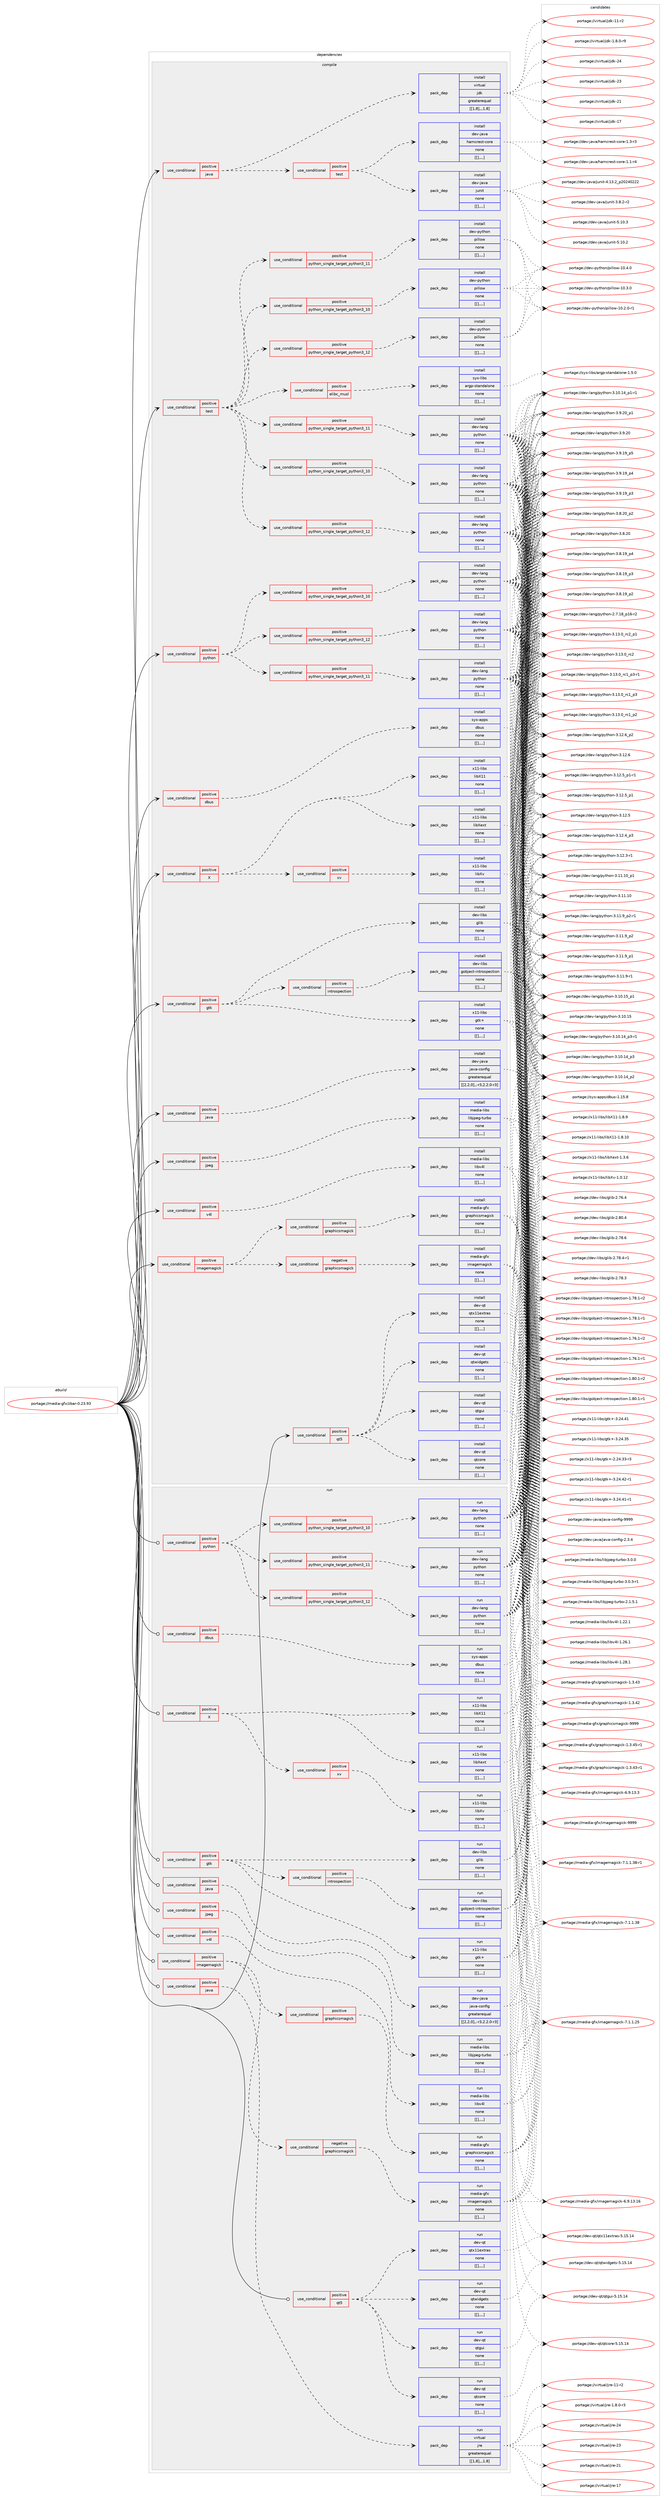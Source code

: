 digraph prolog {

# *************
# Graph options
# *************

newrank=true;
concentrate=true;
compound=true;
graph [rankdir=LR,fontname=Helvetica,fontsize=10,ranksep=1.5];#, ranksep=2.5, nodesep=0.2];
edge  [arrowhead=vee];
node  [fontname=Helvetica,fontsize=10];

# **********
# The ebuild
# **********

subgraph cluster_leftcol {
color=gray;
label=<<i>ebuild</i>>;
id [label="portage://media-gfx/zbar-0.23.93", color=red, width=4, href="../media-gfx/zbar-0.23.93.svg"];
}

# ****************
# The dependencies
# ****************

subgraph cluster_midcol {
color=gray;
label=<<i>dependencies</i>>;
subgraph cluster_compile {
fillcolor="#eeeeee";
style=filled;
label=<<i>compile</i>>;
subgraph cond77707 {
dependency305647 [label=<<TABLE BORDER="0" CELLBORDER="1" CELLSPACING="0" CELLPADDING="4"><TR><TD ROWSPAN="3" CELLPADDING="10">use_conditional</TD></TR><TR><TD>positive</TD></TR><TR><TD>X</TD></TR></TABLE>>, shape=none, color=red];
subgraph pack225541 {
dependency305648 [label=<<TABLE BORDER="0" CELLBORDER="1" CELLSPACING="0" CELLPADDING="4" WIDTH="220"><TR><TD ROWSPAN="6" CELLPADDING="30">pack_dep</TD></TR><TR><TD WIDTH="110">install</TD></TR><TR><TD>x11-libs</TD></TR><TR><TD>libX11</TD></TR><TR><TD>none</TD></TR><TR><TD>[[],,,,]</TD></TR></TABLE>>, shape=none, color=blue];
}
dependency305647:e -> dependency305648:w [weight=20,style="dashed",arrowhead="vee"];
subgraph pack225542 {
dependency305649 [label=<<TABLE BORDER="0" CELLBORDER="1" CELLSPACING="0" CELLPADDING="4" WIDTH="220"><TR><TD ROWSPAN="6" CELLPADDING="30">pack_dep</TD></TR><TR><TD WIDTH="110">install</TD></TR><TR><TD>x11-libs</TD></TR><TR><TD>libXext</TD></TR><TR><TD>none</TD></TR><TR><TD>[[],,,,]</TD></TR></TABLE>>, shape=none, color=blue];
}
dependency305647:e -> dependency305649:w [weight=20,style="dashed",arrowhead="vee"];
subgraph cond77708 {
dependency305650 [label=<<TABLE BORDER="0" CELLBORDER="1" CELLSPACING="0" CELLPADDING="4"><TR><TD ROWSPAN="3" CELLPADDING="10">use_conditional</TD></TR><TR><TD>positive</TD></TR><TR><TD>xv</TD></TR></TABLE>>, shape=none, color=red];
subgraph pack225543 {
dependency305651 [label=<<TABLE BORDER="0" CELLBORDER="1" CELLSPACING="0" CELLPADDING="4" WIDTH="220"><TR><TD ROWSPAN="6" CELLPADDING="30">pack_dep</TD></TR><TR><TD WIDTH="110">install</TD></TR><TR><TD>x11-libs</TD></TR><TR><TD>libXv</TD></TR><TR><TD>none</TD></TR><TR><TD>[[],,,,]</TD></TR></TABLE>>, shape=none, color=blue];
}
dependency305650:e -> dependency305651:w [weight=20,style="dashed",arrowhead="vee"];
}
dependency305647:e -> dependency305650:w [weight=20,style="dashed",arrowhead="vee"];
}
id:e -> dependency305647:w [weight=20,style="solid",arrowhead="vee"];
subgraph cond77709 {
dependency305652 [label=<<TABLE BORDER="0" CELLBORDER="1" CELLSPACING="0" CELLPADDING="4"><TR><TD ROWSPAN="3" CELLPADDING="10">use_conditional</TD></TR><TR><TD>positive</TD></TR><TR><TD>dbus</TD></TR></TABLE>>, shape=none, color=red];
subgraph pack225544 {
dependency305653 [label=<<TABLE BORDER="0" CELLBORDER="1" CELLSPACING="0" CELLPADDING="4" WIDTH="220"><TR><TD ROWSPAN="6" CELLPADDING="30">pack_dep</TD></TR><TR><TD WIDTH="110">install</TD></TR><TR><TD>sys-apps</TD></TR><TR><TD>dbus</TD></TR><TR><TD>none</TD></TR><TR><TD>[[],,,,]</TD></TR></TABLE>>, shape=none, color=blue];
}
dependency305652:e -> dependency305653:w [weight=20,style="dashed",arrowhead="vee"];
}
id:e -> dependency305652:w [weight=20,style="solid",arrowhead="vee"];
subgraph cond77710 {
dependency305654 [label=<<TABLE BORDER="0" CELLBORDER="1" CELLSPACING="0" CELLPADDING="4"><TR><TD ROWSPAN="3" CELLPADDING="10">use_conditional</TD></TR><TR><TD>positive</TD></TR><TR><TD>gtk</TD></TR></TABLE>>, shape=none, color=red];
subgraph pack225545 {
dependency305655 [label=<<TABLE BORDER="0" CELLBORDER="1" CELLSPACING="0" CELLPADDING="4" WIDTH="220"><TR><TD ROWSPAN="6" CELLPADDING="30">pack_dep</TD></TR><TR><TD WIDTH="110">install</TD></TR><TR><TD>dev-libs</TD></TR><TR><TD>glib</TD></TR><TR><TD>none</TD></TR><TR><TD>[[],,,,]</TD></TR></TABLE>>, shape=none, color=blue];
}
dependency305654:e -> dependency305655:w [weight=20,style="dashed",arrowhead="vee"];
subgraph pack225546 {
dependency305656 [label=<<TABLE BORDER="0" CELLBORDER="1" CELLSPACING="0" CELLPADDING="4" WIDTH="220"><TR><TD ROWSPAN="6" CELLPADDING="30">pack_dep</TD></TR><TR><TD WIDTH="110">install</TD></TR><TR><TD>x11-libs</TD></TR><TR><TD>gtk+</TD></TR><TR><TD>none</TD></TR><TR><TD>[[],,,,]</TD></TR></TABLE>>, shape=none, color=blue];
}
dependency305654:e -> dependency305656:w [weight=20,style="dashed",arrowhead="vee"];
subgraph cond77711 {
dependency305657 [label=<<TABLE BORDER="0" CELLBORDER="1" CELLSPACING="0" CELLPADDING="4"><TR><TD ROWSPAN="3" CELLPADDING="10">use_conditional</TD></TR><TR><TD>positive</TD></TR><TR><TD>introspection</TD></TR></TABLE>>, shape=none, color=red];
subgraph pack225547 {
dependency305658 [label=<<TABLE BORDER="0" CELLBORDER="1" CELLSPACING="0" CELLPADDING="4" WIDTH="220"><TR><TD ROWSPAN="6" CELLPADDING="30">pack_dep</TD></TR><TR><TD WIDTH="110">install</TD></TR><TR><TD>dev-libs</TD></TR><TR><TD>gobject-introspection</TD></TR><TR><TD>none</TD></TR><TR><TD>[[],,,,]</TD></TR></TABLE>>, shape=none, color=blue];
}
dependency305657:e -> dependency305658:w [weight=20,style="dashed",arrowhead="vee"];
}
dependency305654:e -> dependency305657:w [weight=20,style="dashed",arrowhead="vee"];
}
id:e -> dependency305654:w [weight=20,style="solid",arrowhead="vee"];
subgraph cond77712 {
dependency305659 [label=<<TABLE BORDER="0" CELLBORDER="1" CELLSPACING="0" CELLPADDING="4"><TR><TD ROWSPAN="3" CELLPADDING="10">use_conditional</TD></TR><TR><TD>positive</TD></TR><TR><TD>imagemagick</TD></TR></TABLE>>, shape=none, color=red];
subgraph cond77713 {
dependency305660 [label=<<TABLE BORDER="0" CELLBORDER="1" CELLSPACING="0" CELLPADDING="4"><TR><TD ROWSPAN="3" CELLPADDING="10">use_conditional</TD></TR><TR><TD>negative</TD></TR><TR><TD>graphicsmagick</TD></TR></TABLE>>, shape=none, color=red];
subgraph pack225548 {
dependency305661 [label=<<TABLE BORDER="0" CELLBORDER="1" CELLSPACING="0" CELLPADDING="4" WIDTH="220"><TR><TD ROWSPAN="6" CELLPADDING="30">pack_dep</TD></TR><TR><TD WIDTH="110">install</TD></TR><TR><TD>media-gfx</TD></TR><TR><TD>imagemagick</TD></TR><TR><TD>none</TD></TR><TR><TD>[[],,,,]</TD></TR></TABLE>>, shape=none, color=blue];
}
dependency305660:e -> dependency305661:w [weight=20,style="dashed",arrowhead="vee"];
}
dependency305659:e -> dependency305660:w [weight=20,style="dashed",arrowhead="vee"];
subgraph cond77714 {
dependency305662 [label=<<TABLE BORDER="0" CELLBORDER="1" CELLSPACING="0" CELLPADDING="4"><TR><TD ROWSPAN="3" CELLPADDING="10">use_conditional</TD></TR><TR><TD>positive</TD></TR><TR><TD>graphicsmagick</TD></TR></TABLE>>, shape=none, color=red];
subgraph pack225549 {
dependency305663 [label=<<TABLE BORDER="0" CELLBORDER="1" CELLSPACING="0" CELLPADDING="4" WIDTH="220"><TR><TD ROWSPAN="6" CELLPADDING="30">pack_dep</TD></TR><TR><TD WIDTH="110">install</TD></TR><TR><TD>media-gfx</TD></TR><TR><TD>graphicsmagick</TD></TR><TR><TD>none</TD></TR><TR><TD>[[],,,,]</TD></TR></TABLE>>, shape=none, color=blue];
}
dependency305662:e -> dependency305663:w [weight=20,style="dashed",arrowhead="vee"];
}
dependency305659:e -> dependency305662:w [weight=20,style="dashed",arrowhead="vee"];
}
id:e -> dependency305659:w [weight=20,style="solid",arrowhead="vee"];
subgraph cond77715 {
dependency305664 [label=<<TABLE BORDER="0" CELLBORDER="1" CELLSPACING="0" CELLPADDING="4"><TR><TD ROWSPAN="3" CELLPADDING="10">use_conditional</TD></TR><TR><TD>positive</TD></TR><TR><TD>java</TD></TR></TABLE>>, shape=none, color=red];
subgraph pack225550 {
dependency305665 [label=<<TABLE BORDER="0" CELLBORDER="1" CELLSPACING="0" CELLPADDING="4" WIDTH="220"><TR><TD ROWSPAN="6" CELLPADDING="30">pack_dep</TD></TR><TR><TD WIDTH="110">install</TD></TR><TR><TD>dev-java</TD></TR><TR><TD>java-config</TD></TR><TR><TD>greaterequal</TD></TR><TR><TD>[[2,2,0],,-r3,2.2.0-r3]</TD></TR></TABLE>>, shape=none, color=blue];
}
dependency305664:e -> dependency305665:w [weight=20,style="dashed",arrowhead="vee"];
}
id:e -> dependency305664:w [weight=20,style="solid",arrowhead="vee"];
subgraph cond77716 {
dependency305666 [label=<<TABLE BORDER="0" CELLBORDER="1" CELLSPACING="0" CELLPADDING="4"><TR><TD ROWSPAN="3" CELLPADDING="10">use_conditional</TD></TR><TR><TD>positive</TD></TR><TR><TD>java</TD></TR></TABLE>>, shape=none, color=red];
subgraph pack225551 {
dependency305667 [label=<<TABLE BORDER="0" CELLBORDER="1" CELLSPACING="0" CELLPADDING="4" WIDTH="220"><TR><TD ROWSPAN="6" CELLPADDING="30">pack_dep</TD></TR><TR><TD WIDTH="110">install</TD></TR><TR><TD>virtual</TD></TR><TR><TD>jdk</TD></TR><TR><TD>greaterequal</TD></TR><TR><TD>[[1,8],,,1.8]</TD></TR></TABLE>>, shape=none, color=blue];
}
dependency305666:e -> dependency305667:w [weight=20,style="dashed",arrowhead="vee"];
subgraph cond77717 {
dependency305668 [label=<<TABLE BORDER="0" CELLBORDER="1" CELLSPACING="0" CELLPADDING="4"><TR><TD ROWSPAN="3" CELLPADDING="10">use_conditional</TD></TR><TR><TD>positive</TD></TR><TR><TD>test</TD></TR></TABLE>>, shape=none, color=red];
subgraph pack225552 {
dependency305669 [label=<<TABLE BORDER="0" CELLBORDER="1" CELLSPACING="0" CELLPADDING="4" WIDTH="220"><TR><TD ROWSPAN="6" CELLPADDING="30">pack_dep</TD></TR><TR><TD WIDTH="110">install</TD></TR><TR><TD>dev-java</TD></TR><TR><TD>hamcrest-core</TD></TR><TR><TD>none</TD></TR><TR><TD>[[],,,,]</TD></TR></TABLE>>, shape=none, color=blue];
}
dependency305668:e -> dependency305669:w [weight=20,style="dashed",arrowhead="vee"];
subgraph pack225553 {
dependency305670 [label=<<TABLE BORDER="0" CELLBORDER="1" CELLSPACING="0" CELLPADDING="4" WIDTH="220"><TR><TD ROWSPAN="6" CELLPADDING="30">pack_dep</TD></TR><TR><TD WIDTH="110">install</TD></TR><TR><TD>dev-java</TD></TR><TR><TD>junit</TD></TR><TR><TD>none</TD></TR><TR><TD>[[],,,,]</TD></TR></TABLE>>, shape=none, color=blue];
}
dependency305668:e -> dependency305670:w [weight=20,style="dashed",arrowhead="vee"];
}
dependency305666:e -> dependency305668:w [weight=20,style="dashed",arrowhead="vee"];
}
id:e -> dependency305666:w [weight=20,style="solid",arrowhead="vee"];
subgraph cond77718 {
dependency305671 [label=<<TABLE BORDER="0" CELLBORDER="1" CELLSPACING="0" CELLPADDING="4"><TR><TD ROWSPAN="3" CELLPADDING="10">use_conditional</TD></TR><TR><TD>positive</TD></TR><TR><TD>jpeg</TD></TR></TABLE>>, shape=none, color=red];
subgraph pack225554 {
dependency305672 [label=<<TABLE BORDER="0" CELLBORDER="1" CELLSPACING="0" CELLPADDING="4" WIDTH="220"><TR><TD ROWSPAN="6" CELLPADDING="30">pack_dep</TD></TR><TR><TD WIDTH="110">install</TD></TR><TR><TD>media-libs</TD></TR><TR><TD>libjpeg-turbo</TD></TR><TR><TD>none</TD></TR><TR><TD>[[],,,,]</TD></TR></TABLE>>, shape=none, color=blue];
}
dependency305671:e -> dependency305672:w [weight=20,style="dashed",arrowhead="vee"];
}
id:e -> dependency305671:w [weight=20,style="solid",arrowhead="vee"];
subgraph cond77719 {
dependency305673 [label=<<TABLE BORDER="0" CELLBORDER="1" CELLSPACING="0" CELLPADDING="4"><TR><TD ROWSPAN="3" CELLPADDING="10">use_conditional</TD></TR><TR><TD>positive</TD></TR><TR><TD>python</TD></TR></TABLE>>, shape=none, color=red];
subgraph cond77720 {
dependency305674 [label=<<TABLE BORDER="0" CELLBORDER="1" CELLSPACING="0" CELLPADDING="4"><TR><TD ROWSPAN="3" CELLPADDING="10">use_conditional</TD></TR><TR><TD>positive</TD></TR><TR><TD>python_single_target_python3_10</TD></TR></TABLE>>, shape=none, color=red];
subgraph pack225555 {
dependency305675 [label=<<TABLE BORDER="0" CELLBORDER="1" CELLSPACING="0" CELLPADDING="4" WIDTH="220"><TR><TD ROWSPAN="6" CELLPADDING="30">pack_dep</TD></TR><TR><TD WIDTH="110">install</TD></TR><TR><TD>dev-lang</TD></TR><TR><TD>python</TD></TR><TR><TD>none</TD></TR><TR><TD>[[],,,,]</TD></TR></TABLE>>, shape=none, color=blue];
}
dependency305674:e -> dependency305675:w [weight=20,style="dashed",arrowhead="vee"];
}
dependency305673:e -> dependency305674:w [weight=20,style="dashed",arrowhead="vee"];
subgraph cond77721 {
dependency305676 [label=<<TABLE BORDER="0" CELLBORDER="1" CELLSPACING="0" CELLPADDING="4"><TR><TD ROWSPAN="3" CELLPADDING="10">use_conditional</TD></TR><TR><TD>positive</TD></TR><TR><TD>python_single_target_python3_11</TD></TR></TABLE>>, shape=none, color=red];
subgraph pack225556 {
dependency305677 [label=<<TABLE BORDER="0" CELLBORDER="1" CELLSPACING="0" CELLPADDING="4" WIDTH="220"><TR><TD ROWSPAN="6" CELLPADDING="30">pack_dep</TD></TR><TR><TD WIDTH="110">install</TD></TR><TR><TD>dev-lang</TD></TR><TR><TD>python</TD></TR><TR><TD>none</TD></TR><TR><TD>[[],,,,]</TD></TR></TABLE>>, shape=none, color=blue];
}
dependency305676:e -> dependency305677:w [weight=20,style="dashed",arrowhead="vee"];
}
dependency305673:e -> dependency305676:w [weight=20,style="dashed",arrowhead="vee"];
subgraph cond77722 {
dependency305678 [label=<<TABLE BORDER="0" CELLBORDER="1" CELLSPACING="0" CELLPADDING="4"><TR><TD ROWSPAN="3" CELLPADDING="10">use_conditional</TD></TR><TR><TD>positive</TD></TR><TR><TD>python_single_target_python3_12</TD></TR></TABLE>>, shape=none, color=red];
subgraph pack225557 {
dependency305679 [label=<<TABLE BORDER="0" CELLBORDER="1" CELLSPACING="0" CELLPADDING="4" WIDTH="220"><TR><TD ROWSPAN="6" CELLPADDING="30">pack_dep</TD></TR><TR><TD WIDTH="110">install</TD></TR><TR><TD>dev-lang</TD></TR><TR><TD>python</TD></TR><TR><TD>none</TD></TR><TR><TD>[[],,,,]</TD></TR></TABLE>>, shape=none, color=blue];
}
dependency305678:e -> dependency305679:w [weight=20,style="dashed",arrowhead="vee"];
}
dependency305673:e -> dependency305678:w [weight=20,style="dashed",arrowhead="vee"];
}
id:e -> dependency305673:w [weight=20,style="solid",arrowhead="vee"];
subgraph cond77723 {
dependency305680 [label=<<TABLE BORDER="0" CELLBORDER="1" CELLSPACING="0" CELLPADDING="4"><TR><TD ROWSPAN="3" CELLPADDING="10">use_conditional</TD></TR><TR><TD>positive</TD></TR><TR><TD>qt5</TD></TR></TABLE>>, shape=none, color=red];
subgraph pack225558 {
dependency305681 [label=<<TABLE BORDER="0" CELLBORDER="1" CELLSPACING="0" CELLPADDING="4" WIDTH="220"><TR><TD ROWSPAN="6" CELLPADDING="30">pack_dep</TD></TR><TR><TD WIDTH="110">install</TD></TR><TR><TD>dev-qt</TD></TR><TR><TD>qtcore</TD></TR><TR><TD>none</TD></TR><TR><TD>[[],,,,]</TD></TR></TABLE>>, shape=none, color=blue];
}
dependency305680:e -> dependency305681:w [weight=20,style="dashed",arrowhead="vee"];
subgraph pack225559 {
dependency305682 [label=<<TABLE BORDER="0" CELLBORDER="1" CELLSPACING="0" CELLPADDING="4" WIDTH="220"><TR><TD ROWSPAN="6" CELLPADDING="30">pack_dep</TD></TR><TR><TD WIDTH="110">install</TD></TR><TR><TD>dev-qt</TD></TR><TR><TD>qtgui</TD></TR><TR><TD>none</TD></TR><TR><TD>[[],,,,]</TD></TR></TABLE>>, shape=none, color=blue];
}
dependency305680:e -> dependency305682:w [weight=20,style="dashed",arrowhead="vee"];
subgraph pack225560 {
dependency305683 [label=<<TABLE BORDER="0" CELLBORDER="1" CELLSPACING="0" CELLPADDING="4" WIDTH="220"><TR><TD ROWSPAN="6" CELLPADDING="30">pack_dep</TD></TR><TR><TD WIDTH="110">install</TD></TR><TR><TD>dev-qt</TD></TR><TR><TD>qtwidgets</TD></TR><TR><TD>none</TD></TR><TR><TD>[[],,,,]</TD></TR></TABLE>>, shape=none, color=blue];
}
dependency305680:e -> dependency305683:w [weight=20,style="dashed",arrowhead="vee"];
subgraph pack225561 {
dependency305684 [label=<<TABLE BORDER="0" CELLBORDER="1" CELLSPACING="0" CELLPADDING="4" WIDTH="220"><TR><TD ROWSPAN="6" CELLPADDING="30">pack_dep</TD></TR><TR><TD WIDTH="110">install</TD></TR><TR><TD>dev-qt</TD></TR><TR><TD>qtx11extras</TD></TR><TR><TD>none</TD></TR><TR><TD>[[],,,,]</TD></TR></TABLE>>, shape=none, color=blue];
}
dependency305680:e -> dependency305684:w [weight=20,style="dashed",arrowhead="vee"];
}
id:e -> dependency305680:w [weight=20,style="solid",arrowhead="vee"];
subgraph cond77724 {
dependency305685 [label=<<TABLE BORDER="0" CELLBORDER="1" CELLSPACING="0" CELLPADDING="4"><TR><TD ROWSPAN="3" CELLPADDING="10">use_conditional</TD></TR><TR><TD>positive</TD></TR><TR><TD>test</TD></TR></TABLE>>, shape=none, color=red];
subgraph cond77725 {
dependency305686 [label=<<TABLE BORDER="0" CELLBORDER="1" CELLSPACING="0" CELLPADDING="4"><TR><TD ROWSPAN="3" CELLPADDING="10">use_conditional</TD></TR><TR><TD>positive</TD></TR><TR><TD>python_single_target_python3_10</TD></TR></TABLE>>, shape=none, color=red];
subgraph pack225562 {
dependency305687 [label=<<TABLE BORDER="0" CELLBORDER="1" CELLSPACING="0" CELLPADDING="4" WIDTH="220"><TR><TD ROWSPAN="6" CELLPADDING="30">pack_dep</TD></TR><TR><TD WIDTH="110">install</TD></TR><TR><TD>dev-lang</TD></TR><TR><TD>python</TD></TR><TR><TD>none</TD></TR><TR><TD>[[],,,,]</TD></TR></TABLE>>, shape=none, color=blue];
}
dependency305686:e -> dependency305687:w [weight=20,style="dashed",arrowhead="vee"];
}
dependency305685:e -> dependency305686:w [weight=20,style="dashed",arrowhead="vee"];
subgraph cond77726 {
dependency305688 [label=<<TABLE BORDER="0" CELLBORDER="1" CELLSPACING="0" CELLPADDING="4"><TR><TD ROWSPAN="3" CELLPADDING="10">use_conditional</TD></TR><TR><TD>positive</TD></TR><TR><TD>python_single_target_python3_11</TD></TR></TABLE>>, shape=none, color=red];
subgraph pack225563 {
dependency305689 [label=<<TABLE BORDER="0" CELLBORDER="1" CELLSPACING="0" CELLPADDING="4" WIDTH="220"><TR><TD ROWSPAN="6" CELLPADDING="30">pack_dep</TD></TR><TR><TD WIDTH="110">install</TD></TR><TR><TD>dev-lang</TD></TR><TR><TD>python</TD></TR><TR><TD>none</TD></TR><TR><TD>[[],,,,]</TD></TR></TABLE>>, shape=none, color=blue];
}
dependency305688:e -> dependency305689:w [weight=20,style="dashed",arrowhead="vee"];
}
dependency305685:e -> dependency305688:w [weight=20,style="dashed",arrowhead="vee"];
subgraph cond77727 {
dependency305690 [label=<<TABLE BORDER="0" CELLBORDER="1" CELLSPACING="0" CELLPADDING="4"><TR><TD ROWSPAN="3" CELLPADDING="10">use_conditional</TD></TR><TR><TD>positive</TD></TR><TR><TD>python_single_target_python3_12</TD></TR></TABLE>>, shape=none, color=red];
subgraph pack225564 {
dependency305691 [label=<<TABLE BORDER="0" CELLBORDER="1" CELLSPACING="0" CELLPADDING="4" WIDTH="220"><TR><TD ROWSPAN="6" CELLPADDING="30">pack_dep</TD></TR><TR><TD WIDTH="110">install</TD></TR><TR><TD>dev-lang</TD></TR><TR><TD>python</TD></TR><TR><TD>none</TD></TR><TR><TD>[[],,,,]</TD></TR></TABLE>>, shape=none, color=blue];
}
dependency305690:e -> dependency305691:w [weight=20,style="dashed",arrowhead="vee"];
}
dependency305685:e -> dependency305690:w [weight=20,style="dashed",arrowhead="vee"];
subgraph cond77728 {
dependency305692 [label=<<TABLE BORDER="0" CELLBORDER="1" CELLSPACING="0" CELLPADDING="4"><TR><TD ROWSPAN="3" CELLPADDING="10">use_conditional</TD></TR><TR><TD>positive</TD></TR><TR><TD>python_single_target_python3_10</TD></TR></TABLE>>, shape=none, color=red];
subgraph pack225565 {
dependency305693 [label=<<TABLE BORDER="0" CELLBORDER="1" CELLSPACING="0" CELLPADDING="4" WIDTH="220"><TR><TD ROWSPAN="6" CELLPADDING="30">pack_dep</TD></TR><TR><TD WIDTH="110">install</TD></TR><TR><TD>dev-python</TD></TR><TR><TD>pillow</TD></TR><TR><TD>none</TD></TR><TR><TD>[[],,,,]</TD></TR></TABLE>>, shape=none, color=blue];
}
dependency305692:e -> dependency305693:w [weight=20,style="dashed",arrowhead="vee"];
}
dependency305685:e -> dependency305692:w [weight=20,style="dashed",arrowhead="vee"];
subgraph cond77729 {
dependency305694 [label=<<TABLE BORDER="0" CELLBORDER="1" CELLSPACING="0" CELLPADDING="4"><TR><TD ROWSPAN="3" CELLPADDING="10">use_conditional</TD></TR><TR><TD>positive</TD></TR><TR><TD>python_single_target_python3_11</TD></TR></TABLE>>, shape=none, color=red];
subgraph pack225566 {
dependency305695 [label=<<TABLE BORDER="0" CELLBORDER="1" CELLSPACING="0" CELLPADDING="4" WIDTH="220"><TR><TD ROWSPAN="6" CELLPADDING="30">pack_dep</TD></TR><TR><TD WIDTH="110">install</TD></TR><TR><TD>dev-python</TD></TR><TR><TD>pillow</TD></TR><TR><TD>none</TD></TR><TR><TD>[[],,,,]</TD></TR></TABLE>>, shape=none, color=blue];
}
dependency305694:e -> dependency305695:w [weight=20,style="dashed",arrowhead="vee"];
}
dependency305685:e -> dependency305694:w [weight=20,style="dashed",arrowhead="vee"];
subgraph cond77730 {
dependency305696 [label=<<TABLE BORDER="0" CELLBORDER="1" CELLSPACING="0" CELLPADDING="4"><TR><TD ROWSPAN="3" CELLPADDING="10">use_conditional</TD></TR><TR><TD>positive</TD></TR><TR><TD>python_single_target_python3_12</TD></TR></TABLE>>, shape=none, color=red];
subgraph pack225567 {
dependency305697 [label=<<TABLE BORDER="0" CELLBORDER="1" CELLSPACING="0" CELLPADDING="4" WIDTH="220"><TR><TD ROWSPAN="6" CELLPADDING="30">pack_dep</TD></TR><TR><TD WIDTH="110">install</TD></TR><TR><TD>dev-python</TD></TR><TR><TD>pillow</TD></TR><TR><TD>none</TD></TR><TR><TD>[[],,,,]</TD></TR></TABLE>>, shape=none, color=blue];
}
dependency305696:e -> dependency305697:w [weight=20,style="dashed",arrowhead="vee"];
}
dependency305685:e -> dependency305696:w [weight=20,style="dashed",arrowhead="vee"];
subgraph cond77731 {
dependency305698 [label=<<TABLE BORDER="0" CELLBORDER="1" CELLSPACING="0" CELLPADDING="4"><TR><TD ROWSPAN="3" CELLPADDING="10">use_conditional</TD></TR><TR><TD>positive</TD></TR><TR><TD>elibc_musl</TD></TR></TABLE>>, shape=none, color=red];
subgraph pack225568 {
dependency305699 [label=<<TABLE BORDER="0" CELLBORDER="1" CELLSPACING="0" CELLPADDING="4" WIDTH="220"><TR><TD ROWSPAN="6" CELLPADDING="30">pack_dep</TD></TR><TR><TD WIDTH="110">install</TD></TR><TR><TD>sys-libs</TD></TR><TR><TD>argp-standalone</TD></TR><TR><TD>none</TD></TR><TR><TD>[[],,,,]</TD></TR></TABLE>>, shape=none, color=blue];
}
dependency305698:e -> dependency305699:w [weight=20,style="dashed",arrowhead="vee"];
}
dependency305685:e -> dependency305698:w [weight=20,style="dashed",arrowhead="vee"];
}
id:e -> dependency305685:w [weight=20,style="solid",arrowhead="vee"];
subgraph cond77732 {
dependency305700 [label=<<TABLE BORDER="0" CELLBORDER="1" CELLSPACING="0" CELLPADDING="4"><TR><TD ROWSPAN="3" CELLPADDING="10">use_conditional</TD></TR><TR><TD>positive</TD></TR><TR><TD>v4l</TD></TR></TABLE>>, shape=none, color=red];
subgraph pack225569 {
dependency305701 [label=<<TABLE BORDER="0" CELLBORDER="1" CELLSPACING="0" CELLPADDING="4" WIDTH="220"><TR><TD ROWSPAN="6" CELLPADDING="30">pack_dep</TD></TR><TR><TD WIDTH="110">install</TD></TR><TR><TD>media-libs</TD></TR><TR><TD>libv4l</TD></TR><TR><TD>none</TD></TR><TR><TD>[[],,,,]</TD></TR></TABLE>>, shape=none, color=blue];
}
dependency305700:e -> dependency305701:w [weight=20,style="dashed",arrowhead="vee"];
}
id:e -> dependency305700:w [weight=20,style="solid",arrowhead="vee"];
}
subgraph cluster_compileandrun {
fillcolor="#eeeeee";
style=filled;
label=<<i>compile and run</i>>;
}
subgraph cluster_run {
fillcolor="#eeeeee";
style=filled;
label=<<i>run</i>>;
subgraph cond77733 {
dependency305702 [label=<<TABLE BORDER="0" CELLBORDER="1" CELLSPACING="0" CELLPADDING="4"><TR><TD ROWSPAN="3" CELLPADDING="10">use_conditional</TD></TR><TR><TD>positive</TD></TR><TR><TD>X</TD></TR></TABLE>>, shape=none, color=red];
subgraph pack225570 {
dependency305703 [label=<<TABLE BORDER="0" CELLBORDER="1" CELLSPACING="0" CELLPADDING="4" WIDTH="220"><TR><TD ROWSPAN="6" CELLPADDING="30">pack_dep</TD></TR><TR><TD WIDTH="110">run</TD></TR><TR><TD>x11-libs</TD></TR><TR><TD>libX11</TD></TR><TR><TD>none</TD></TR><TR><TD>[[],,,,]</TD></TR></TABLE>>, shape=none, color=blue];
}
dependency305702:e -> dependency305703:w [weight=20,style="dashed",arrowhead="vee"];
subgraph pack225571 {
dependency305704 [label=<<TABLE BORDER="0" CELLBORDER="1" CELLSPACING="0" CELLPADDING="4" WIDTH="220"><TR><TD ROWSPAN="6" CELLPADDING="30">pack_dep</TD></TR><TR><TD WIDTH="110">run</TD></TR><TR><TD>x11-libs</TD></TR><TR><TD>libXext</TD></TR><TR><TD>none</TD></TR><TR><TD>[[],,,,]</TD></TR></TABLE>>, shape=none, color=blue];
}
dependency305702:e -> dependency305704:w [weight=20,style="dashed",arrowhead="vee"];
subgraph cond77734 {
dependency305705 [label=<<TABLE BORDER="0" CELLBORDER="1" CELLSPACING="0" CELLPADDING="4"><TR><TD ROWSPAN="3" CELLPADDING="10">use_conditional</TD></TR><TR><TD>positive</TD></TR><TR><TD>xv</TD></TR></TABLE>>, shape=none, color=red];
subgraph pack225572 {
dependency305706 [label=<<TABLE BORDER="0" CELLBORDER="1" CELLSPACING="0" CELLPADDING="4" WIDTH="220"><TR><TD ROWSPAN="6" CELLPADDING="30">pack_dep</TD></TR><TR><TD WIDTH="110">run</TD></TR><TR><TD>x11-libs</TD></TR><TR><TD>libXv</TD></TR><TR><TD>none</TD></TR><TR><TD>[[],,,,]</TD></TR></TABLE>>, shape=none, color=blue];
}
dependency305705:e -> dependency305706:w [weight=20,style="dashed",arrowhead="vee"];
}
dependency305702:e -> dependency305705:w [weight=20,style="dashed",arrowhead="vee"];
}
id:e -> dependency305702:w [weight=20,style="solid",arrowhead="odot"];
subgraph cond77735 {
dependency305707 [label=<<TABLE BORDER="0" CELLBORDER="1" CELLSPACING="0" CELLPADDING="4"><TR><TD ROWSPAN="3" CELLPADDING="10">use_conditional</TD></TR><TR><TD>positive</TD></TR><TR><TD>dbus</TD></TR></TABLE>>, shape=none, color=red];
subgraph pack225573 {
dependency305708 [label=<<TABLE BORDER="0" CELLBORDER="1" CELLSPACING="0" CELLPADDING="4" WIDTH="220"><TR><TD ROWSPAN="6" CELLPADDING="30">pack_dep</TD></TR><TR><TD WIDTH="110">run</TD></TR><TR><TD>sys-apps</TD></TR><TR><TD>dbus</TD></TR><TR><TD>none</TD></TR><TR><TD>[[],,,,]</TD></TR></TABLE>>, shape=none, color=blue];
}
dependency305707:e -> dependency305708:w [weight=20,style="dashed",arrowhead="vee"];
}
id:e -> dependency305707:w [weight=20,style="solid",arrowhead="odot"];
subgraph cond77736 {
dependency305709 [label=<<TABLE BORDER="0" CELLBORDER="1" CELLSPACING="0" CELLPADDING="4"><TR><TD ROWSPAN="3" CELLPADDING="10">use_conditional</TD></TR><TR><TD>positive</TD></TR><TR><TD>gtk</TD></TR></TABLE>>, shape=none, color=red];
subgraph pack225574 {
dependency305710 [label=<<TABLE BORDER="0" CELLBORDER="1" CELLSPACING="0" CELLPADDING="4" WIDTH="220"><TR><TD ROWSPAN="6" CELLPADDING="30">pack_dep</TD></TR><TR><TD WIDTH="110">run</TD></TR><TR><TD>dev-libs</TD></TR><TR><TD>glib</TD></TR><TR><TD>none</TD></TR><TR><TD>[[],,,,]</TD></TR></TABLE>>, shape=none, color=blue];
}
dependency305709:e -> dependency305710:w [weight=20,style="dashed",arrowhead="vee"];
subgraph pack225575 {
dependency305711 [label=<<TABLE BORDER="0" CELLBORDER="1" CELLSPACING="0" CELLPADDING="4" WIDTH="220"><TR><TD ROWSPAN="6" CELLPADDING="30">pack_dep</TD></TR><TR><TD WIDTH="110">run</TD></TR><TR><TD>x11-libs</TD></TR><TR><TD>gtk+</TD></TR><TR><TD>none</TD></TR><TR><TD>[[],,,,]</TD></TR></TABLE>>, shape=none, color=blue];
}
dependency305709:e -> dependency305711:w [weight=20,style="dashed",arrowhead="vee"];
subgraph cond77737 {
dependency305712 [label=<<TABLE BORDER="0" CELLBORDER="1" CELLSPACING="0" CELLPADDING="4"><TR><TD ROWSPAN="3" CELLPADDING="10">use_conditional</TD></TR><TR><TD>positive</TD></TR><TR><TD>introspection</TD></TR></TABLE>>, shape=none, color=red];
subgraph pack225576 {
dependency305713 [label=<<TABLE BORDER="0" CELLBORDER="1" CELLSPACING="0" CELLPADDING="4" WIDTH="220"><TR><TD ROWSPAN="6" CELLPADDING="30">pack_dep</TD></TR><TR><TD WIDTH="110">run</TD></TR><TR><TD>dev-libs</TD></TR><TR><TD>gobject-introspection</TD></TR><TR><TD>none</TD></TR><TR><TD>[[],,,,]</TD></TR></TABLE>>, shape=none, color=blue];
}
dependency305712:e -> dependency305713:w [weight=20,style="dashed",arrowhead="vee"];
}
dependency305709:e -> dependency305712:w [weight=20,style="dashed",arrowhead="vee"];
}
id:e -> dependency305709:w [weight=20,style="solid",arrowhead="odot"];
subgraph cond77738 {
dependency305714 [label=<<TABLE BORDER="0" CELLBORDER="1" CELLSPACING="0" CELLPADDING="4"><TR><TD ROWSPAN="3" CELLPADDING="10">use_conditional</TD></TR><TR><TD>positive</TD></TR><TR><TD>imagemagick</TD></TR></TABLE>>, shape=none, color=red];
subgraph cond77739 {
dependency305715 [label=<<TABLE BORDER="0" CELLBORDER="1" CELLSPACING="0" CELLPADDING="4"><TR><TD ROWSPAN="3" CELLPADDING="10">use_conditional</TD></TR><TR><TD>negative</TD></TR><TR><TD>graphicsmagick</TD></TR></TABLE>>, shape=none, color=red];
subgraph pack225577 {
dependency305716 [label=<<TABLE BORDER="0" CELLBORDER="1" CELLSPACING="0" CELLPADDING="4" WIDTH="220"><TR><TD ROWSPAN="6" CELLPADDING="30">pack_dep</TD></TR><TR><TD WIDTH="110">run</TD></TR><TR><TD>media-gfx</TD></TR><TR><TD>imagemagick</TD></TR><TR><TD>none</TD></TR><TR><TD>[[],,,,]</TD></TR></TABLE>>, shape=none, color=blue];
}
dependency305715:e -> dependency305716:w [weight=20,style="dashed",arrowhead="vee"];
}
dependency305714:e -> dependency305715:w [weight=20,style="dashed",arrowhead="vee"];
subgraph cond77740 {
dependency305717 [label=<<TABLE BORDER="0" CELLBORDER="1" CELLSPACING="0" CELLPADDING="4"><TR><TD ROWSPAN="3" CELLPADDING="10">use_conditional</TD></TR><TR><TD>positive</TD></TR><TR><TD>graphicsmagick</TD></TR></TABLE>>, shape=none, color=red];
subgraph pack225578 {
dependency305718 [label=<<TABLE BORDER="0" CELLBORDER="1" CELLSPACING="0" CELLPADDING="4" WIDTH="220"><TR><TD ROWSPAN="6" CELLPADDING="30">pack_dep</TD></TR><TR><TD WIDTH="110">run</TD></TR><TR><TD>media-gfx</TD></TR><TR><TD>graphicsmagick</TD></TR><TR><TD>none</TD></TR><TR><TD>[[],,,,]</TD></TR></TABLE>>, shape=none, color=blue];
}
dependency305717:e -> dependency305718:w [weight=20,style="dashed",arrowhead="vee"];
}
dependency305714:e -> dependency305717:w [weight=20,style="dashed",arrowhead="vee"];
}
id:e -> dependency305714:w [weight=20,style="solid",arrowhead="odot"];
subgraph cond77741 {
dependency305719 [label=<<TABLE BORDER="0" CELLBORDER="1" CELLSPACING="0" CELLPADDING="4"><TR><TD ROWSPAN="3" CELLPADDING="10">use_conditional</TD></TR><TR><TD>positive</TD></TR><TR><TD>java</TD></TR></TABLE>>, shape=none, color=red];
subgraph pack225579 {
dependency305720 [label=<<TABLE BORDER="0" CELLBORDER="1" CELLSPACING="0" CELLPADDING="4" WIDTH="220"><TR><TD ROWSPAN="6" CELLPADDING="30">pack_dep</TD></TR><TR><TD WIDTH="110">run</TD></TR><TR><TD>dev-java</TD></TR><TR><TD>java-config</TD></TR><TR><TD>greaterequal</TD></TR><TR><TD>[[2,2,0],,-r3,2.2.0-r3]</TD></TR></TABLE>>, shape=none, color=blue];
}
dependency305719:e -> dependency305720:w [weight=20,style="dashed",arrowhead="vee"];
}
id:e -> dependency305719:w [weight=20,style="solid",arrowhead="odot"];
subgraph cond77742 {
dependency305721 [label=<<TABLE BORDER="0" CELLBORDER="1" CELLSPACING="0" CELLPADDING="4"><TR><TD ROWSPAN="3" CELLPADDING="10">use_conditional</TD></TR><TR><TD>positive</TD></TR><TR><TD>java</TD></TR></TABLE>>, shape=none, color=red];
subgraph pack225580 {
dependency305722 [label=<<TABLE BORDER="0" CELLBORDER="1" CELLSPACING="0" CELLPADDING="4" WIDTH="220"><TR><TD ROWSPAN="6" CELLPADDING="30">pack_dep</TD></TR><TR><TD WIDTH="110">run</TD></TR><TR><TD>virtual</TD></TR><TR><TD>jre</TD></TR><TR><TD>greaterequal</TD></TR><TR><TD>[[1,8],,,1.8]</TD></TR></TABLE>>, shape=none, color=blue];
}
dependency305721:e -> dependency305722:w [weight=20,style="dashed",arrowhead="vee"];
}
id:e -> dependency305721:w [weight=20,style="solid",arrowhead="odot"];
subgraph cond77743 {
dependency305723 [label=<<TABLE BORDER="0" CELLBORDER="1" CELLSPACING="0" CELLPADDING="4"><TR><TD ROWSPAN="3" CELLPADDING="10">use_conditional</TD></TR><TR><TD>positive</TD></TR><TR><TD>jpeg</TD></TR></TABLE>>, shape=none, color=red];
subgraph pack225581 {
dependency305724 [label=<<TABLE BORDER="0" CELLBORDER="1" CELLSPACING="0" CELLPADDING="4" WIDTH="220"><TR><TD ROWSPAN="6" CELLPADDING="30">pack_dep</TD></TR><TR><TD WIDTH="110">run</TD></TR><TR><TD>media-libs</TD></TR><TR><TD>libjpeg-turbo</TD></TR><TR><TD>none</TD></TR><TR><TD>[[],,,,]</TD></TR></TABLE>>, shape=none, color=blue];
}
dependency305723:e -> dependency305724:w [weight=20,style="dashed",arrowhead="vee"];
}
id:e -> dependency305723:w [weight=20,style="solid",arrowhead="odot"];
subgraph cond77744 {
dependency305725 [label=<<TABLE BORDER="0" CELLBORDER="1" CELLSPACING="0" CELLPADDING="4"><TR><TD ROWSPAN="3" CELLPADDING="10">use_conditional</TD></TR><TR><TD>positive</TD></TR><TR><TD>python</TD></TR></TABLE>>, shape=none, color=red];
subgraph cond77745 {
dependency305726 [label=<<TABLE BORDER="0" CELLBORDER="1" CELLSPACING="0" CELLPADDING="4"><TR><TD ROWSPAN="3" CELLPADDING="10">use_conditional</TD></TR><TR><TD>positive</TD></TR><TR><TD>python_single_target_python3_10</TD></TR></TABLE>>, shape=none, color=red];
subgraph pack225582 {
dependency305727 [label=<<TABLE BORDER="0" CELLBORDER="1" CELLSPACING="0" CELLPADDING="4" WIDTH="220"><TR><TD ROWSPAN="6" CELLPADDING="30">pack_dep</TD></TR><TR><TD WIDTH="110">run</TD></TR><TR><TD>dev-lang</TD></TR><TR><TD>python</TD></TR><TR><TD>none</TD></TR><TR><TD>[[],,,,]</TD></TR></TABLE>>, shape=none, color=blue];
}
dependency305726:e -> dependency305727:w [weight=20,style="dashed",arrowhead="vee"];
}
dependency305725:e -> dependency305726:w [weight=20,style="dashed",arrowhead="vee"];
subgraph cond77746 {
dependency305728 [label=<<TABLE BORDER="0" CELLBORDER="1" CELLSPACING="0" CELLPADDING="4"><TR><TD ROWSPAN="3" CELLPADDING="10">use_conditional</TD></TR><TR><TD>positive</TD></TR><TR><TD>python_single_target_python3_11</TD></TR></TABLE>>, shape=none, color=red];
subgraph pack225583 {
dependency305729 [label=<<TABLE BORDER="0" CELLBORDER="1" CELLSPACING="0" CELLPADDING="4" WIDTH="220"><TR><TD ROWSPAN="6" CELLPADDING="30">pack_dep</TD></TR><TR><TD WIDTH="110">run</TD></TR><TR><TD>dev-lang</TD></TR><TR><TD>python</TD></TR><TR><TD>none</TD></TR><TR><TD>[[],,,,]</TD></TR></TABLE>>, shape=none, color=blue];
}
dependency305728:e -> dependency305729:w [weight=20,style="dashed",arrowhead="vee"];
}
dependency305725:e -> dependency305728:w [weight=20,style="dashed",arrowhead="vee"];
subgraph cond77747 {
dependency305730 [label=<<TABLE BORDER="0" CELLBORDER="1" CELLSPACING="0" CELLPADDING="4"><TR><TD ROWSPAN="3" CELLPADDING="10">use_conditional</TD></TR><TR><TD>positive</TD></TR><TR><TD>python_single_target_python3_12</TD></TR></TABLE>>, shape=none, color=red];
subgraph pack225584 {
dependency305731 [label=<<TABLE BORDER="0" CELLBORDER="1" CELLSPACING="0" CELLPADDING="4" WIDTH="220"><TR><TD ROWSPAN="6" CELLPADDING="30">pack_dep</TD></TR><TR><TD WIDTH="110">run</TD></TR><TR><TD>dev-lang</TD></TR><TR><TD>python</TD></TR><TR><TD>none</TD></TR><TR><TD>[[],,,,]</TD></TR></TABLE>>, shape=none, color=blue];
}
dependency305730:e -> dependency305731:w [weight=20,style="dashed",arrowhead="vee"];
}
dependency305725:e -> dependency305730:w [weight=20,style="dashed",arrowhead="vee"];
}
id:e -> dependency305725:w [weight=20,style="solid",arrowhead="odot"];
subgraph cond77748 {
dependency305732 [label=<<TABLE BORDER="0" CELLBORDER="1" CELLSPACING="0" CELLPADDING="4"><TR><TD ROWSPAN="3" CELLPADDING="10">use_conditional</TD></TR><TR><TD>positive</TD></TR><TR><TD>qt5</TD></TR></TABLE>>, shape=none, color=red];
subgraph pack225585 {
dependency305733 [label=<<TABLE BORDER="0" CELLBORDER="1" CELLSPACING="0" CELLPADDING="4" WIDTH="220"><TR><TD ROWSPAN="6" CELLPADDING="30">pack_dep</TD></TR><TR><TD WIDTH="110">run</TD></TR><TR><TD>dev-qt</TD></TR><TR><TD>qtcore</TD></TR><TR><TD>none</TD></TR><TR><TD>[[],,,,]</TD></TR></TABLE>>, shape=none, color=blue];
}
dependency305732:e -> dependency305733:w [weight=20,style="dashed",arrowhead="vee"];
subgraph pack225586 {
dependency305734 [label=<<TABLE BORDER="0" CELLBORDER="1" CELLSPACING="0" CELLPADDING="4" WIDTH="220"><TR><TD ROWSPAN="6" CELLPADDING="30">pack_dep</TD></TR><TR><TD WIDTH="110">run</TD></TR><TR><TD>dev-qt</TD></TR><TR><TD>qtgui</TD></TR><TR><TD>none</TD></TR><TR><TD>[[],,,,]</TD></TR></TABLE>>, shape=none, color=blue];
}
dependency305732:e -> dependency305734:w [weight=20,style="dashed",arrowhead="vee"];
subgraph pack225587 {
dependency305735 [label=<<TABLE BORDER="0" CELLBORDER="1" CELLSPACING="0" CELLPADDING="4" WIDTH="220"><TR><TD ROWSPAN="6" CELLPADDING="30">pack_dep</TD></TR><TR><TD WIDTH="110">run</TD></TR><TR><TD>dev-qt</TD></TR><TR><TD>qtwidgets</TD></TR><TR><TD>none</TD></TR><TR><TD>[[],,,,]</TD></TR></TABLE>>, shape=none, color=blue];
}
dependency305732:e -> dependency305735:w [weight=20,style="dashed",arrowhead="vee"];
subgraph pack225588 {
dependency305736 [label=<<TABLE BORDER="0" CELLBORDER="1" CELLSPACING="0" CELLPADDING="4" WIDTH="220"><TR><TD ROWSPAN="6" CELLPADDING="30">pack_dep</TD></TR><TR><TD WIDTH="110">run</TD></TR><TR><TD>dev-qt</TD></TR><TR><TD>qtx11extras</TD></TR><TR><TD>none</TD></TR><TR><TD>[[],,,,]</TD></TR></TABLE>>, shape=none, color=blue];
}
dependency305732:e -> dependency305736:w [weight=20,style="dashed",arrowhead="vee"];
}
id:e -> dependency305732:w [weight=20,style="solid",arrowhead="odot"];
subgraph cond77749 {
dependency305737 [label=<<TABLE BORDER="0" CELLBORDER="1" CELLSPACING="0" CELLPADDING="4"><TR><TD ROWSPAN="3" CELLPADDING="10">use_conditional</TD></TR><TR><TD>positive</TD></TR><TR><TD>v4l</TD></TR></TABLE>>, shape=none, color=red];
subgraph pack225589 {
dependency305738 [label=<<TABLE BORDER="0" CELLBORDER="1" CELLSPACING="0" CELLPADDING="4" WIDTH="220"><TR><TD ROWSPAN="6" CELLPADDING="30">pack_dep</TD></TR><TR><TD WIDTH="110">run</TD></TR><TR><TD>media-libs</TD></TR><TR><TD>libv4l</TD></TR><TR><TD>none</TD></TR><TR><TD>[[],,,,]</TD></TR></TABLE>>, shape=none, color=blue];
}
dependency305737:e -> dependency305738:w [weight=20,style="dashed",arrowhead="vee"];
}
id:e -> dependency305737:w [weight=20,style="solid",arrowhead="odot"];
}
}

# **************
# The candidates
# **************

subgraph cluster_choices {
rank=same;
color=gray;
label=<<i>candidates</i>>;

subgraph choice225541 {
color=black;
nodesep=1;
choice12049494510810598115471081059888494945494656464948 [label="portage://x11-libs/libX11-1.8.10", color=red, width=4,href="../x11-libs/libX11-1.8.10.svg"];
choice120494945108105981154710810598884949454946564657 [label="portage://x11-libs/libX11-1.8.9", color=red, width=4,href="../x11-libs/libX11-1.8.9.svg"];
dependency305648:e -> choice12049494510810598115471081059888494945494656464948:w [style=dotted,weight="100"];
dependency305648:e -> choice120494945108105981154710810598884949454946564657:w [style=dotted,weight="100"];
}
subgraph choice225542 {
color=black;
nodesep=1;
choice12049494510810598115471081059888101120116454946514654 [label="portage://x11-libs/libXext-1.3.6", color=red, width=4,href="../x11-libs/libXext-1.3.6.svg"];
dependency305649:e -> choice12049494510810598115471081059888101120116454946514654:w [style=dotted,weight="100"];
}
subgraph choice225543 {
color=black;
nodesep=1;
choice1204949451081059811547108105988811845494648464950 [label="portage://x11-libs/libXv-1.0.12", color=red, width=4,href="../x11-libs/libXv-1.0.12.svg"];
dependency305651:e -> choice1204949451081059811547108105988811845494648464950:w [style=dotted,weight="100"];
}
subgraph choice225544 {
color=black;
nodesep=1;
choice1151211154597112112115471009811711545494649534656 [label="portage://sys-apps/dbus-1.15.8", color=red, width=4,href="../sys-apps/dbus-1.15.8.svg"];
dependency305653:e -> choice1151211154597112112115471009811711545494649534656:w [style=dotted,weight="100"];
}
subgraph choice225545 {
color=black;
nodesep=1;
choice1001011184510810598115471031081059845504656484652 [label="portage://dev-libs/glib-2.80.4", color=red, width=4,href="../dev-libs/glib-2.80.4.svg"];
choice1001011184510810598115471031081059845504655564654 [label="portage://dev-libs/glib-2.78.6", color=red, width=4,href="../dev-libs/glib-2.78.6.svg"];
choice10010111845108105981154710310810598455046555646524511449 [label="portage://dev-libs/glib-2.78.4-r1", color=red, width=4,href="../dev-libs/glib-2.78.4-r1.svg"];
choice1001011184510810598115471031081059845504655564651 [label="portage://dev-libs/glib-2.78.3", color=red, width=4,href="../dev-libs/glib-2.78.3.svg"];
choice1001011184510810598115471031081059845504655544652 [label="portage://dev-libs/glib-2.76.4", color=red, width=4,href="../dev-libs/glib-2.76.4.svg"];
dependency305655:e -> choice1001011184510810598115471031081059845504656484652:w [style=dotted,weight="100"];
dependency305655:e -> choice1001011184510810598115471031081059845504655564654:w [style=dotted,weight="100"];
dependency305655:e -> choice10010111845108105981154710310810598455046555646524511449:w [style=dotted,weight="100"];
dependency305655:e -> choice1001011184510810598115471031081059845504655564651:w [style=dotted,weight="100"];
dependency305655:e -> choice1001011184510810598115471031081059845504655544652:w [style=dotted,weight="100"];
}
subgraph choice225546 {
color=black;
nodesep=1;
choice12049494510810598115471031161074345514650524652504511449 [label="portage://x11-libs/gtk+-3.24.42-r1", color=red, width=4,href="../x11-libs/gtk+-3.24.42-r1.svg"];
choice12049494510810598115471031161074345514650524652494511449 [label="portage://x11-libs/gtk+-3.24.41-r1", color=red, width=4,href="../x11-libs/gtk+-3.24.41-r1.svg"];
choice1204949451081059811547103116107434551465052465249 [label="portage://x11-libs/gtk+-3.24.41", color=red, width=4,href="../x11-libs/gtk+-3.24.41.svg"];
choice1204949451081059811547103116107434551465052465153 [label="portage://x11-libs/gtk+-3.24.35", color=red, width=4,href="../x11-libs/gtk+-3.24.35.svg"];
choice12049494510810598115471031161074345504650524651514511451 [label="portage://x11-libs/gtk+-2.24.33-r3", color=red, width=4,href="../x11-libs/gtk+-2.24.33-r3.svg"];
dependency305656:e -> choice12049494510810598115471031161074345514650524652504511449:w [style=dotted,weight="100"];
dependency305656:e -> choice12049494510810598115471031161074345514650524652494511449:w [style=dotted,weight="100"];
dependency305656:e -> choice1204949451081059811547103116107434551465052465249:w [style=dotted,weight="100"];
dependency305656:e -> choice1204949451081059811547103116107434551465052465153:w [style=dotted,weight="100"];
dependency305656:e -> choice12049494510810598115471031161074345504650524651514511451:w [style=dotted,weight="100"];
}
subgraph choice225547 {
color=black;
nodesep=1;
choice10010111845108105981154710311198106101991164510511011611411111511210199116105111110454946564846494511450 [label="portage://dev-libs/gobject-introspection-1.80.1-r2", color=red, width=4,href="../dev-libs/gobject-introspection-1.80.1-r2.svg"];
choice10010111845108105981154710311198106101991164510511011611411111511210199116105111110454946564846494511449 [label="portage://dev-libs/gobject-introspection-1.80.1-r1", color=red, width=4,href="../dev-libs/gobject-introspection-1.80.1-r1.svg"];
choice10010111845108105981154710311198106101991164510511011611411111511210199116105111110454946555646494511450 [label="portage://dev-libs/gobject-introspection-1.78.1-r2", color=red, width=4,href="../dev-libs/gobject-introspection-1.78.1-r2.svg"];
choice10010111845108105981154710311198106101991164510511011611411111511210199116105111110454946555646494511449 [label="portage://dev-libs/gobject-introspection-1.78.1-r1", color=red, width=4,href="../dev-libs/gobject-introspection-1.78.1-r1.svg"];
choice10010111845108105981154710311198106101991164510511011611411111511210199116105111110454946555446494511450 [label="portage://dev-libs/gobject-introspection-1.76.1-r2", color=red, width=4,href="../dev-libs/gobject-introspection-1.76.1-r2.svg"];
choice10010111845108105981154710311198106101991164510511011611411111511210199116105111110454946555446494511449 [label="portage://dev-libs/gobject-introspection-1.76.1-r1", color=red, width=4,href="../dev-libs/gobject-introspection-1.76.1-r1.svg"];
dependency305658:e -> choice10010111845108105981154710311198106101991164510511011611411111511210199116105111110454946564846494511450:w [style=dotted,weight="100"];
dependency305658:e -> choice10010111845108105981154710311198106101991164510511011611411111511210199116105111110454946564846494511449:w [style=dotted,weight="100"];
dependency305658:e -> choice10010111845108105981154710311198106101991164510511011611411111511210199116105111110454946555646494511450:w [style=dotted,weight="100"];
dependency305658:e -> choice10010111845108105981154710311198106101991164510511011611411111511210199116105111110454946555646494511449:w [style=dotted,weight="100"];
dependency305658:e -> choice10010111845108105981154710311198106101991164510511011611411111511210199116105111110454946555446494511450:w [style=dotted,weight="100"];
dependency305658:e -> choice10010111845108105981154710311198106101991164510511011611411111511210199116105111110454946555446494511449:w [style=dotted,weight="100"];
}
subgraph choice225548 {
color=black;
nodesep=1;
choice1091011001059745103102120471051099710310110997103105991074557575757 [label="portage://media-gfx/imagemagick-9999", color=red, width=4,href="../media-gfx/imagemagick-9999.svg"];
choice1091011001059745103102120471051099710310110997103105991074555464946494651564511449 [label="portage://media-gfx/imagemagick-7.1.1.38-r1", color=red, width=4,href="../media-gfx/imagemagick-7.1.1.38-r1.svg"];
choice109101100105974510310212047105109971031011099710310599107455546494649465156 [label="portage://media-gfx/imagemagick-7.1.1.38", color=red, width=4,href="../media-gfx/imagemagick-7.1.1.38.svg"];
choice109101100105974510310212047105109971031011099710310599107455546494649465053 [label="portage://media-gfx/imagemagick-7.1.1.25", color=red, width=4,href="../media-gfx/imagemagick-7.1.1.25.svg"];
choice10910110010597451031021204710510997103101109971031059910745544657464951464954 [label="portage://media-gfx/imagemagick-6.9.13.16", color=red, width=4,href="../media-gfx/imagemagick-6.9.13.16.svg"];
choice109101100105974510310212047105109971031011099710310599107455446574649514651 [label="portage://media-gfx/imagemagick-6.9.13.3", color=red, width=4,href="../media-gfx/imagemagick-6.9.13.3.svg"];
dependency305661:e -> choice1091011001059745103102120471051099710310110997103105991074557575757:w [style=dotted,weight="100"];
dependency305661:e -> choice1091011001059745103102120471051099710310110997103105991074555464946494651564511449:w [style=dotted,weight="100"];
dependency305661:e -> choice109101100105974510310212047105109971031011099710310599107455546494649465156:w [style=dotted,weight="100"];
dependency305661:e -> choice109101100105974510310212047105109971031011099710310599107455546494649465053:w [style=dotted,weight="100"];
dependency305661:e -> choice10910110010597451031021204710510997103101109971031059910745544657464951464954:w [style=dotted,weight="100"];
dependency305661:e -> choice109101100105974510310212047105109971031011099710310599107455446574649514651:w [style=dotted,weight="100"];
}
subgraph choice225549 {
color=black;
nodesep=1;
choice109101100105974510310212047103114971121041059911510997103105991074557575757 [label="portage://media-gfx/graphicsmagick-9999", color=red, width=4,href="../media-gfx/graphicsmagick-9999.svg"];
choice10910110010597451031021204710311497112104105991151099710310599107454946514652534511449 [label="portage://media-gfx/graphicsmagick-1.3.45-r1", color=red, width=4,href="../media-gfx/graphicsmagick-1.3.45-r1.svg"];
choice10910110010597451031021204710311497112104105991151099710310599107454946514652514511449 [label="portage://media-gfx/graphicsmagick-1.3.43-r1", color=red, width=4,href="../media-gfx/graphicsmagick-1.3.43-r1.svg"];
choice1091011001059745103102120471031149711210410599115109971031059910745494651465251 [label="portage://media-gfx/graphicsmagick-1.3.43", color=red, width=4,href="../media-gfx/graphicsmagick-1.3.43.svg"];
choice1091011001059745103102120471031149711210410599115109971031059910745494651465250 [label="portage://media-gfx/graphicsmagick-1.3.42", color=red, width=4,href="../media-gfx/graphicsmagick-1.3.42.svg"];
dependency305663:e -> choice109101100105974510310212047103114971121041059911510997103105991074557575757:w [style=dotted,weight="100"];
dependency305663:e -> choice10910110010597451031021204710311497112104105991151099710310599107454946514652534511449:w [style=dotted,weight="100"];
dependency305663:e -> choice10910110010597451031021204710311497112104105991151099710310599107454946514652514511449:w [style=dotted,weight="100"];
dependency305663:e -> choice1091011001059745103102120471031149711210410599115109971031059910745494651465251:w [style=dotted,weight="100"];
dependency305663:e -> choice1091011001059745103102120471031149711210410599115109971031059910745494651465250:w [style=dotted,weight="100"];
}
subgraph choice225550 {
color=black;
nodesep=1;
choice10010111845106971189747106971189745991111101021051034557575757 [label="portage://dev-java/java-config-9999", color=red, width=4,href="../dev-java/java-config-9999.svg"];
choice1001011184510697118974710697118974599111110102105103455046514652 [label="portage://dev-java/java-config-2.3.4", color=red, width=4,href="../dev-java/java-config-2.3.4.svg"];
dependency305665:e -> choice10010111845106971189747106971189745991111101021051034557575757:w [style=dotted,weight="100"];
dependency305665:e -> choice1001011184510697118974710697118974599111110102105103455046514652:w [style=dotted,weight="100"];
}
subgraph choice225551 {
color=black;
nodesep=1;
choice1181051141161179710847106100107455052 [label="portage://virtual/jdk-24", color=red, width=4,href="../virtual/jdk-24.svg"];
choice1181051141161179710847106100107455051 [label="portage://virtual/jdk-23", color=red, width=4,href="../virtual/jdk-23.svg"];
choice1181051141161179710847106100107455049 [label="portage://virtual/jdk-21", color=red, width=4,href="../virtual/jdk-21.svg"];
choice1181051141161179710847106100107454955 [label="portage://virtual/jdk-17", color=red, width=4,href="../virtual/jdk-17.svg"];
choice11810511411611797108471061001074549494511450 [label="portage://virtual/jdk-11-r2", color=red, width=4,href="../virtual/jdk-11-r2.svg"];
choice11810511411611797108471061001074549465646484511457 [label="portage://virtual/jdk-1.8.0-r9", color=red, width=4,href="../virtual/jdk-1.8.0-r9.svg"];
dependency305667:e -> choice1181051141161179710847106100107455052:w [style=dotted,weight="100"];
dependency305667:e -> choice1181051141161179710847106100107455051:w [style=dotted,weight="100"];
dependency305667:e -> choice1181051141161179710847106100107455049:w [style=dotted,weight="100"];
dependency305667:e -> choice1181051141161179710847106100107454955:w [style=dotted,weight="100"];
dependency305667:e -> choice11810511411611797108471061001074549494511450:w [style=dotted,weight="100"];
dependency305667:e -> choice11810511411611797108471061001074549465646484511457:w [style=dotted,weight="100"];
}
subgraph choice225552 {
color=black;
nodesep=1;
choice1001011184510697118974710497109991141011151164599111114101454946514511451 [label="portage://dev-java/hamcrest-core-1.3-r3", color=red, width=4,href="../dev-java/hamcrest-core-1.3-r3.svg"];
choice1001011184510697118974710497109991141011151164599111114101454946494511452 [label="portage://dev-java/hamcrest-core-1.1-r4", color=red, width=4,href="../dev-java/hamcrest-core-1.1-r4.svg"];
dependency305669:e -> choice1001011184510697118974710497109991141011151164599111114101454946514511451:w [style=dotted,weight="100"];
dependency305669:e -> choice1001011184510697118974710497109991141011151164599111114101454946494511452:w [style=dotted,weight="100"];
}
subgraph choice225553 {
color=black;
nodesep=1;
choice1001011184510697118974710611711010511645534649484651 [label="portage://dev-java/junit-5.10.3", color=red, width=4,href="../dev-java/junit-5.10.3.svg"];
choice1001011184510697118974710611711010511645534649484650 [label="portage://dev-java/junit-5.10.2", color=red, width=4,href="../dev-java/junit-5.10.2.svg"];
choice1001011184510697118974710611711010511645524649514650951125048505248505050 [label="portage://dev-java/junit-4.13.2_p20240222", color=red, width=4,href="../dev-java/junit-4.13.2_p20240222.svg"];
choice100101118451069711897471061171101051164551465646504511450 [label="portage://dev-java/junit-3.8.2-r2", color=red, width=4,href="../dev-java/junit-3.8.2-r2.svg"];
dependency305670:e -> choice1001011184510697118974710611711010511645534649484651:w [style=dotted,weight="100"];
dependency305670:e -> choice1001011184510697118974710611711010511645534649484650:w [style=dotted,weight="100"];
dependency305670:e -> choice1001011184510697118974710611711010511645524649514650951125048505248505050:w [style=dotted,weight="100"];
dependency305670:e -> choice100101118451069711897471061171101051164551465646504511450:w [style=dotted,weight="100"];
}
subgraph choice225554 {
color=black;
nodesep=1;
choice109101100105974510810598115471081059810611210110345116117114981114551464846514511449 [label="portage://media-libs/libjpeg-turbo-3.0.3-r1", color=red, width=4,href="../media-libs/libjpeg-turbo-3.0.3-r1.svg"];
choice10910110010597451081059811547108105981061121011034511611711498111455146484648 [label="portage://media-libs/libjpeg-turbo-3.0.0", color=red, width=4,href="../media-libs/libjpeg-turbo-3.0.0.svg"];
choice109101100105974510810598115471081059810611210110345116117114981114550464946534649 [label="portage://media-libs/libjpeg-turbo-2.1.5.1", color=red, width=4,href="../media-libs/libjpeg-turbo-2.1.5.1.svg"];
dependency305672:e -> choice109101100105974510810598115471081059810611210110345116117114981114551464846514511449:w [style=dotted,weight="100"];
dependency305672:e -> choice10910110010597451081059811547108105981061121011034511611711498111455146484648:w [style=dotted,weight="100"];
dependency305672:e -> choice109101100105974510810598115471081059810611210110345116117114981114550464946534649:w [style=dotted,weight="100"];
}
subgraph choice225555 {
color=black;
nodesep=1;
choice100101118451089711010347112121116104111110455146495146489511499509511249 [label="portage://dev-lang/python-3.13.0_rc2_p1", color=red, width=4,href="../dev-lang/python-3.13.0_rc2_p1.svg"];
choice10010111845108971101034711212111610411111045514649514648951149950 [label="portage://dev-lang/python-3.13.0_rc2", color=red, width=4,href="../dev-lang/python-3.13.0_rc2.svg"];
choice1001011184510897110103471121211161041111104551464951464895114994995112514511449 [label="portage://dev-lang/python-3.13.0_rc1_p3-r1", color=red, width=4,href="../dev-lang/python-3.13.0_rc1_p3-r1.svg"];
choice100101118451089711010347112121116104111110455146495146489511499499511251 [label="portage://dev-lang/python-3.13.0_rc1_p3", color=red, width=4,href="../dev-lang/python-3.13.0_rc1_p3.svg"];
choice100101118451089711010347112121116104111110455146495146489511499499511250 [label="portage://dev-lang/python-3.13.0_rc1_p2", color=red, width=4,href="../dev-lang/python-3.13.0_rc1_p2.svg"];
choice100101118451089711010347112121116104111110455146495046549511250 [label="portage://dev-lang/python-3.12.6_p2", color=red, width=4,href="../dev-lang/python-3.12.6_p2.svg"];
choice10010111845108971101034711212111610411111045514649504654 [label="portage://dev-lang/python-3.12.6", color=red, width=4,href="../dev-lang/python-3.12.6.svg"];
choice1001011184510897110103471121211161041111104551464950465395112494511449 [label="portage://dev-lang/python-3.12.5_p1-r1", color=red, width=4,href="../dev-lang/python-3.12.5_p1-r1.svg"];
choice100101118451089711010347112121116104111110455146495046539511249 [label="portage://dev-lang/python-3.12.5_p1", color=red, width=4,href="../dev-lang/python-3.12.5_p1.svg"];
choice10010111845108971101034711212111610411111045514649504653 [label="portage://dev-lang/python-3.12.5", color=red, width=4,href="../dev-lang/python-3.12.5.svg"];
choice100101118451089711010347112121116104111110455146495046529511251 [label="portage://dev-lang/python-3.12.4_p3", color=red, width=4,href="../dev-lang/python-3.12.4_p3.svg"];
choice100101118451089711010347112121116104111110455146495046514511449 [label="portage://dev-lang/python-3.12.3-r1", color=red, width=4,href="../dev-lang/python-3.12.3-r1.svg"];
choice10010111845108971101034711212111610411111045514649494649489511249 [label="portage://dev-lang/python-3.11.10_p1", color=red, width=4,href="../dev-lang/python-3.11.10_p1.svg"];
choice1001011184510897110103471121211161041111104551464949464948 [label="portage://dev-lang/python-3.11.10", color=red, width=4,href="../dev-lang/python-3.11.10.svg"];
choice1001011184510897110103471121211161041111104551464949465795112504511449 [label="portage://dev-lang/python-3.11.9_p2-r1", color=red, width=4,href="../dev-lang/python-3.11.9_p2-r1.svg"];
choice100101118451089711010347112121116104111110455146494946579511250 [label="portage://dev-lang/python-3.11.9_p2", color=red, width=4,href="../dev-lang/python-3.11.9_p2.svg"];
choice100101118451089711010347112121116104111110455146494946579511249 [label="portage://dev-lang/python-3.11.9_p1", color=red, width=4,href="../dev-lang/python-3.11.9_p1.svg"];
choice100101118451089711010347112121116104111110455146494946574511449 [label="portage://dev-lang/python-3.11.9-r1", color=red, width=4,href="../dev-lang/python-3.11.9-r1.svg"];
choice10010111845108971101034711212111610411111045514649484649539511249 [label="portage://dev-lang/python-3.10.15_p1", color=red, width=4,href="../dev-lang/python-3.10.15_p1.svg"];
choice1001011184510897110103471121211161041111104551464948464953 [label="portage://dev-lang/python-3.10.15", color=red, width=4,href="../dev-lang/python-3.10.15.svg"];
choice100101118451089711010347112121116104111110455146494846495295112514511449 [label="portage://dev-lang/python-3.10.14_p3-r1", color=red, width=4,href="../dev-lang/python-3.10.14_p3-r1.svg"];
choice10010111845108971101034711212111610411111045514649484649529511251 [label="portage://dev-lang/python-3.10.14_p3", color=red, width=4,href="../dev-lang/python-3.10.14_p3.svg"];
choice10010111845108971101034711212111610411111045514649484649529511250 [label="portage://dev-lang/python-3.10.14_p2", color=red, width=4,href="../dev-lang/python-3.10.14_p2.svg"];
choice100101118451089711010347112121116104111110455146494846495295112494511449 [label="portage://dev-lang/python-3.10.14_p1-r1", color=red, width=4,href="../dev-lang/python-3.10.14_p1-r1.svg"];
choice100101118451089711010347112121116104111110455146574650489511249 [label="portage://dev-lang/python-3.9.20_p1", color=red, width=4,href="../dev-lang/python-3.9.20_p1.svg"];
choice10010111845108971101034711212111610411111045514657465048 [label="portage://dev-lang/python-3.9.20", color=red, width=4,href="../dev-lang/python-3.9.20.svg"];
choice100101118451089711010347112121116104111110455146574649579511253 [label="portage://dev-lang/python-3.9.19_p5", color=red, width=4,href="../dev-lang/python-3.9.19_p5.svg"];
choice100101118451089711010347112121116104111110455146574649579511252 [label="portage://dev-lang/python-3.9.19_p4", color=red, width=4,href="../dev-lang/python-3.9.19_p4.svg"];
choice100101118451089711010347112121116104111110455146574649579511251 [label="portage://dev-lang/python-3.9.19_p3", color=red, width=4,href="../dev-lang/python-3.9.19_p3.svg"];
choice100101118451089711010347112121116104111110455146564650489511250 [label="portage://dev-lang/python-3.8.20_p2", color=red, width=4,href="../dev-lang/python-3.8.20_p2.svg"];
choice10010111845108971101034711212111610411111045514656465048 [label="portage://dev-lang/python-3.8.20", color=red, width=4,href="../dev-lang/python-3.8.20.svg"];
choice100101118451089711010347112121116104111110455146564649579511252 [label="portage://dev-lang/python-3.8.19_p4", color=red, width=4,href="../dev-lang/python-3.8.19_p4.svg"];
choice100101118451089711010347112121116104111110455146564649579511251 [label="portage://dev-lang/python-3.8.19_p3", color=red, width=4,href="../dev-lang/python-3.8.19_p3.svg"];
choice100101118451089711010347112121116104111110455146564649579511250 [label="portage://dev-lang/python-3.8.19_p2", color=red, width=4,href="../dev-lang/python-3.8.19_p2.svg"];
choice100101118451089711010347112121116104111110455046554649569511249544511450 [label="portage://dev-lang/python-2.7.18_p16-r2", color=red, width=4,href="../dev-lang/python-2.7.18_p16-r2.svg"];
dependency305675:e -> choice100101118451089711010347112121116104111110455146495146489511499509511249:w [style=dotted,weight="100"];
dependency305675:e -> choice10010111845108971101034711212111610411111045514649514648951149950:w [style=dotted,weight="100"];
dependency305675:e -> choice1001011184510897110103471121211161041111104551464951464895114994995112514511449:w [style=dotted,weight="100"];
dependency305675:e -> choice100101118451089711010347112121116104111110455146495146489511499499511251:w [style=dotted,weight="100"];
dependency305675:e -> choice100101118451089711010347112121116104111110455146495146489511499499511250:w [style=dotted,weight="100"];
dependency305675:e -> choice100101118451089711010347112121116104111110455146495046549511250:w [style=dotted,weight="100"];
dependency305675:e -> choice10010111845108971101034711212111610411111045514649504654:w [style=dotted,weight="100"];
dependency305675:e -> choice1001011184510897110103471121211161041111104551464950465395112494511449:w [style=dotted,weight="100"];
dependency305675:e -> choice100101118451089711010347112121116104111110455146495046539511249:w [style=dotted,weight="100"];
dependency305675:e -> choice10010111845108971101034711212111610411111045514649504653:w [style=dotted,weight="100"];
dependency305675:e -> choice100101118451089711010347112121116104111110455146495046529511251:w [style=dotted,weight="100"];
dependency305675:e -> choice100101118451089711010347112121116104111110455146495046514511449:w [style=dotted,weight="100"];
dependency305675:e -> choice10010111845108971101034711212111610411111045514649494649489511249:w [style=dotted,weight="100"];
dependency305675:e -> choice1001011184510897110103471121211161041111104551464949464948:w [style=dotted,weight="100"];
dependency305675:e -> choice1001011184510897110103471121211161041111104551464949465795112504511449:w [style=dotted,weight="100"];
dependency305675:e -> choice100101118451089711010347112121116104111110455146494946579511250:w [style=dotted,weight="100"];
dependency305675:e -> choice100101118451089711010347112121116104111110455146494946579511249:w [style=dotted,weight="100"];
dependency305675:e -> choice100101118451089711010347112121116104111110455146494946574511449:w [style=dotted,weight="100"];
dependency305675:e -> choice10010111845108971101034711212111610411111045514649484649539511249:w [style=dotted,weight="100"];
dependency305675:e -> choice1001011184510897110103471121211161041111104551464948464953:w [style=dotted,weight="100"];
dependency305675:e -> choice100101118451089711010347112121116104111110455146494846495295112514511449:w [style=dotted,weight="100"];
dependency305675:e -> choice10010111845108971101034711212111610411111045514649484649529511251:w [style=dotted,weight="100"];
dependency305675:e -> choice10010111845108971101034711212111610411111045514649484649529511250:w [style=dotted,weight="100"];
dependency305675:e -> choice100101118451089711010347112121116104111110455146494846495295112494511449:w [style=dotted,weight="100"];
dependency305675:e -> choice100101118451089711010347112121116104111110455146574650489511249:w [style=dotted,weight="100"];
dependency305675:e -> choice10010111845108971101034711212111610411111045514657465048:w [style=dotted,weight="100"];
dependency305675:e -> choice100101118451089711010347112121116104111110455146574649579511253:w [style=dotted,weight="100"];
dependency305675:e -> choice100101118451089711010347112121116104111110455146574649579511252:w [style=dotted,weight="100"];
dependency305675:e -> choice100101118451089711010347112121116104111110455146574649579511251:w [style=dotted,weight="100"];
dependency305675:e -> choice100101118451089711010347112121116104111110455146564650489511250:w [style=dotted,weight="100"];
dependency305675:e -> choice10010111845108971101034711212111610411111045514656465048:w [style=dotted,weight="100"];
dependency305675:e -> choice100101118451089711010347112121116104111110455146564649579511252:w [style=dotted,weight="100"];
dependency305675:e -> choice100101118451089711010347112121116104111110455146564649579511251:w [style=dotted,weight="100"];
dependency305675:e -> choice100101118451089711010347112121116104111110455146564649579511250:w [style=dotted,weight="100"];
dependency305675:e -> choice100101118451089711010347112121116104111110455046554649569511249544511450:w [style=dotted,weight="100"];
}
subgraph choice225556 {
color=black;
nodesep=1;
choice100101118451089711010347112121116104111110455146495146489511499509511249 [label="portage://dev-lang/python-3.13.0_rc2_p1", color=red, width=4,href="../dev-lang/python-3.13.0_rc2_p1.svg"];
choice10010111845108971101034711212111610411111045514649514648951149950 [label="portage://dev-lang/python-3.13.0_rc2", color=red, width=4,href="../dev-lang/python-3.13.0_rc2.svg"];
choice1001011184510897110103471121211161041111104551464951464895114994995112514511449 [label="portage://dev-lang/python-3.13.0_rc1_p3-r1", color=red, width=4,href="../dev-lang/python-3.13.0_rc1_p3-r1.svg"];
choice100101118451089711010347112121116104111110455146495146489511499499511251 [label="portage://dev-lang/python-3.13.0_rc1_p3", color=red, width=4,href="../dev-lang/python-3.13.0_rc1_p3.svg"];
choice100101118451089711010347112121116104111110455146495146489511499499511250 [label="portage://dev-lang/python-3.13.0_rc1_p2", color=red, width=4,href="../dev-lang/python-3.13.0_rc1_p2.svg"];
choice100101118451089711010347112121116104111110455146495046549511250 [label="portage://dev-lang/python-3.12.6_p2", color=red, width=4,href="../dev-lang/python-3.12.6_p2.svg"];
choice10010111845108971101034711212111610411111045514649504654 [label="portage://dev-lang/python-3.12.6", color=red, width=4,href="../dev-lang/python-3.12.6.svg"];
choice1001011184510897110103471121211161041111104551464950465395112494511449 [label="portage://dev-lang/python-3.12.5_p1-r1", color=red, width=4,href="../dev-lang/python-3.12.5_p1-r1.svg"];
choice100101118451089711010347112121116104111110455146495046539511249 [label="portage://dev-lang/python-3.12.5_p1", color=red, width=4,href="../dev-lang/python-3.12.5_p1.svg"];
choice10010111845108971101034711212111610411111045514649504653 [label="portage://dev-lang/python-3.12.5", color=red, width=4,href="../dev-lang/python-3.12.5.svg"];
choice100101118451089711010347112121116104111110455146495046529511251 [label="portage://dev-lang/python-3.12.4_p3", color=red, width=4,href="../dev-lang/python-3.12.4_p3.svg"];
choice100101118451089711010347112121116104111110455146495046514511449 [label="portage://dev-lang/python-3.12.3-r1", color=red, width=4,href="../dev-lang/python-3.12.3-r1.svg"];
choice10010111845108971101034711212111610411111045514649494649489511249 [label="portage://dev-lang/python-3.11.10_p1", color=red, width=4,href="../dev-lang/python-3.11.10_p1.svg"];
choice1001011184510897110103471121211161041111104551464949464948 [label="portage://dev-lang/python-3.11.10", color=red, width=4,href="../dev-lang/python-3.11.10.svg"];
choice1001011184510897110103471121211161041111104551464949465795112504511449 [label="portage://dev-lang/python-3.11.9_p2-r1", color=red, width=4,href="../dev-lang/python-3.11.9_p2-r1.svg"];
choice100101118451089711010347112121116104111110455146494946579511250 [label="portage://dev-lang/python-3.11.9_p2", color=red, width=4,href="../dev-lang/python-3.11.9_p2.svg"];
choice100101118451089711010347112121116104111110455146494946579511249 [label="portage://dev-lang/python-3.11.9_p1", color=red, width=4,href="../dev-lang/python-3.11.9_p1.svg"];
choice100101118451089711010347112121116104111110455146494946574511449 [label="portage://dev-lang/python-3.11.9-r1", color=red, width=4,href="../dev-lang/python-3.11.9-r1.svg"];
choice10010111845108971101034711212111610411111045514649484649539511249 [label="portage://dev-lang/python-3.10.15_p1", color=red, width=4,href="../dev-lang/python-3.10.15_p1.svg"];
choice1001011184510897110103471121211161041111104551464948464953 [label="portage://dev-lang/python-3.10.15", color=red, width=4,href="../dev-lang/python-3.10.15.svg"];
choice100101118451089711010347112121116104111110455146494846495295112514511449 [label="portage://dev-lang/python-3.10.14_p3-r1", color=red, width=4,href="../dev-lang/python-3.10.14_p3-r1.svg"];
choice10010111845108971101034711212111610411111045514649484649529511251 [label="portage://dev-lang/python-3.10.14_p3", color=red, width=4,href="../dev-lang/python-3.10.14_p3.svg"];
choice10010111845108971101034711212111610411111045514649484649529511250 [label="portage://dev-lang/python-3.10.14_p2", color=red, width=4,href="../dev-lang/python-3.10.14_p2.svg"];
choice100101118451089711010347112121116104111110455146494846495295112494511449 [label="portage://dev-lang/python-3.10.14_p1-r1", color=red, width=4,href="../dev-lang/python-3.10.14_p1-r1.svg"];
choice100101118451089711010347112121116104111110455146574650489511249 [label="portage://dev-lang/python-3.9.20_p1", color=red, width=4,href="../dev-lang/python-3.9.20_p1.svg"];
choice10010111845108971101034711212111610411111045514657465048 [label="portage://dev-lang/python-3.9.20", color=red, width=4,href="../dev-lang/python-3.9.20.svg"];
choice100101118451089711010347112121116104111110455146574649579511253 [label="portage://dev-lang/python-3.9.19_p5", color=red, width=4,href="../dev-lang/python-3.9.19_p5.svg"];
choice100101118451089711010347112121116104111110455146574649579511252 [label="portage://dev-lang/python-3.9.19_p4", color=red, width=4,href="../dev-lang/python-3.9.19_p4.svg"];
choice100101118451089711010347112121116104111110455146574649579511251 [label="portage://dev-lang/python-3.9.19_p3", color=red, width=4,href="../dev-lang/python-3.9.19_p3.svg"];
choice100101118451089711010347112121116104111110455146564650489511250 [label="portage://dev-lang/python-3.8.20_p2", color=red, width=4,href="../dev-lang/python-3.8.20_p2.svg"];
choice10010111845108971101034711212111610411111045514656465048 [label="portage://dev-lang/python-3.8.20", color=red, width=4,href="../dev-lang/python-3.8.20.svg"];
choice100101118451089711010347112121116104111110455146564649579511252 [label="portage://dev-lang/python-3.8.19_p4", color=red, width=4,href="../dev-lang/python-3.8.19_p4.svg"];
choice100101118451089711010347112121116104111110455146564649579511251 [label="portage://dev-lang/python-3.8.19_p3", color=red, width=4,href="../dev-lang/python-3.8.19_p3.svg"];
choice100101118451089711010347112121116104111110455146564649579511250 [label="portage://dev-lang/python-3.8.19_p2", color=red, width=4,href="../dev-lang/python-3.8.19_p2.svg"];
choice100101118451089711010347112121116104111110455046554649569511249544511450 [label="portage://dev-lang/python-2.7.18_p16-r2", color=red, width=4,href="../dev-lang/python-2.7.18_p16-r2.svg"];
dependency305677:e -> choice100101118451089711010347112121116104111110455146495146489511499509511249:w [style=dotted,weight="100"];
dependency305677:e -> choice10010111845108971101034711212111610411111045514649514648951149950:w [style=dotted,weight="100"];
dependency305677:e -> choice1001011184510897110103471121211161041111104551464951464895114994995112514511449:w [style=dotted,weight="100"];
dependency305677:e -> choice100101118451089711010347112121116104111110455146495146489511499499511251:w [style=dotted,weight="100"];
dependency305677:e -> choice100101118451089711010347112121116104111110455146495146489511499499511250:w [style=dotted,weight="100"];
dependency305677:e -> choice100101118451089711010347112121116104111110455146495046549511250:w [style=dotted,weight="100"];
dependency305677:e -> choice10010111845108971101034711212111610411111045514649504654:w [style=dotted,weight="100"];
dependency305677:e -> choice1001011184510897110103471121211161041111104551464950465395112494511449:w [style=dotted,weight="100"];
dependency305677:e -> choice100101118451089711010347112121116104111110455146495046539511249:w [style=dotted,weight="100"];
dependency305677:e -> choice10010111845108971101034711212111610411111045514649504653:w [style=dotted,weight="100"];
dependency305677:e -> choice100101118451089711010347112121116104111110455146495046529511251:w [style=dotted,weight="100"];
dependency305677:e -> choice100101118451089711010347112121116104111110455146495046514511449:w [style=dotted,weight="100"];
dependency305677:e -> choice10010111845108971101034711212111610411111045514649494649489511249:w [style=dotted,weight="100"];
dependency305677:e -> choice1001011184510897110103471121211161041111104551464949464948:w [style=dotted,weight="100"];
dependency305677:e -> choice1001011184510897110103471121211161041111104551464949465795112504511449:w [style=dotted,weight="100"];
dependency305677:e -> choice100101118451089711010347112121116104111110455146494946579511250:w [style=dotted,weight="100"];
dependency305677:e -> choice100101118451089711010347112121116104111110455146494946579511249:w [style=dotted,weight="100"];
dependency305677:e -> choice100101118451089711010347112121116104111110455146494946574511449:w [style=dotted,weight="100"];
dependency305677:e -> choice10010111845108971101034711212111610411111045514649484649539511249:w [style=dotted,weight="100"];
dependency305677:e -> choice1001011184510897110103471121211161041111104551464948464953:w [style=dotted,weight="100"];
dependency305677:e -> choice100101118451089711010347112121116104111110455146494846495295112514511449:w [style=dotted,weight="100"];
dependency305677:e -> choice10010111845108971101034711212111610411111045514649484649529511251:w [style=dotted,weight="100"];
dependency305677:e -> choice10010111845108971101034711212111610411111045514649484649529511250:w [style=dotted,weight="100"];
dependency305677:e -> choice100101118451089711010347112121116104111110455146494846495295112494511449:w [style=dotted,weight="100"];
dependency305677:e -> choice100101118451089711010347112121116104111110455146574650489511249:w [style=dotted,weight="100"];
dependency305677:e -> choice10010111845108971101034711212111610411111045514657465048:w [style=dotted,weight="100"];
dependency305677:e -> choice100101118451089711010347112121116104111110455146574649579511253:w [style=dotted,weight="100"];
dependency305677:e -> choice100101118451089711010347112121116104111110455146574649579511252:w [style=dotted,weight="100"];
dependency305677:e -> choice100101118451089711010347112121116104111110455146574649579511251:w [style=dotted,weight="100"];
dependency305677:e -> choice100101118451089711010347112121116104111110455146564650489511250:w [style=dotted,weight="100"];
dependency305677:e -> choice10010111845108971101034711212111610411111045514656465048:w [style=dotted,weight="100"];
dependency305677:e -> choice100101118451089711010347112121116104111110455146564649579511252:w [style=dotted,weight="100"];
dependency305677:e -> choice100101118451089711010347112121116104111110455146564649579511251:w [style=dotted,weight="100"];
dependency305677:e -> choice100101118451089711010347112121116104111110455146564649579511250:w [style=dotted,weight="100"];
dependency305677:e -> choice100101118451089711010347112121116104111110455046554649569511249544511450:w [style=dotted,weight="100"];
}
subgraph choice225557 {
color=black;
nodesep=1;
choice100101118451089711010347112121116104111110455146495146489511499509511249 [label="portage://dev-lang/python-3.13.0_rc2_p1", color=red, width=4,href="../dev-lang/python-3.13.0_rc2_p1.svg"];
choice10010111845108971101034711212111610411111045514649514648951149950 [label="portage://dev-lang/python-3.13.0_rc2", color=red, width=4,href="../dev-lang/python-3.13.0_rc2.svg"];
choice1001011184510897110103471121211161041111104551464951464895114994995112514511449 [label="portage://dev-lang/python-3.13.0_rc1_p3-r1", color=red, width=4,href="../dev-lang/python-3.13.0_rc1_p3-r1.svg"];
choice100101118451089711010347112121116104111110455146495146489511499499511251 [label="portage://dev-lang/python-3.13.0_rc1_p3", color=red, width=4,href="../dev-lang/python-3.13.0_rc1_p3.svg"];
choice100101118451089711010347112121116104111110455146495146489511499499511250 [label="portage://dev-lang/python-3.13.0_rc1_p2", color=red, width=4,href="../dev-lang/python-3.13.0_rc1_p2.svg"];
choice100101118451089711010347112121116104111110455146495046549511250 [label="portage://dev-lang/python-3.12.6_p2", color=red, width=4,href="../dev-lang/python-3.12.6_p2.svg"];
choice10010111845108971101034711212111610411111045514649504654 [label="portage://dev-lang/python-3.12.6", color=red, width=4,href="../dev-lang/python-3.12.6.svg"];
choice1001011184510897110103471121211161041111104551464950465395112494511449 [label="portage://dev-lang/python-3.12.5_p1-r1", color=red, width=4,href="../dev-lang/python-3.12.5_p1-r1.svg"];
choice100101118451089711010347112121116104111110455146495046539511249 [label="portage://dev-lang/python-3.12.5_p1", color=red, width=4,href="../dev-lang/python-3.12.5_p1.svg"];
choice10010111845108971101034711212111610411111045514649504653 [label="portage://dev-lang/python-3.12.5", color=red, width=4,href="../dev-lang/python-3.12.5.svg"];
choice100101118451089711010347112121116104111110455146495046529511251 [label="portage://dev-lang/python-3.12.4_p3", color=red, width=4,href="../dev-lang/python-3.12.4_p3.svg"];
choice100101118451089711010347112121116104111110455146495046514511449 [label="portage://dev-lang/python-3.12.3-r1", color=red, width=4,href="../dev-lang/python-3.12.3-r1.svg"];
choice10010111845108971101034711212111610411111045514649494649489511249 [label="portage://dev-lang/python-3.11.10_p1", color=red, width=4,href="../dev-lang/python-3.11.10_p1.svg"];
choice1001011184510897110103471121211161041111104551464949464948 [label="portage://dev-lang/python-3.11.10", color=red, width=4,href="../dev-lang/python-3.11.10.svg"];
choice1001011184510897110103471121211161041111104551464949465795112504511449 [label="portage://dev-lang/python-3.11.9_p2-r1", color=red, width=4,href="../dev-lang/python-3.11.9_p2-r1.svg"];
choice100101118451089711010347112121116104111110455146494946579511250 [label="portage://dev-lang/python-3.11.9_p2", color=red, width=4,href="../dev-lang/python-3.11.9_p2.svg"];
choice100101118451089711010347112121116104111110455146494946579511249 [label="portage://dev-lang/python-3.11.9_p1", color=red, width=4,href="../dev-lang/python-3.11.9_p1.svg"];
choice100101118451089711010347112121116104111110455146494946574511449 [label="portage://dev-lang/python-3.11.9-r1", color=red, width=4,href="../dev-lang/python-3.11.9-r1.svg"];
choice10010111845108971101034711212111610411111045514649484649539511249 [label="portage://dev-lang/python-3.10.15_p1", color=red, width=4,href="../dev-lang/python-3.10.15_p1.svg"];
choice1001011184510897110103471121211161041111104551464948464953 [label="portage://dev-lang/python-3.10.15", color=red, width=4,href="../dev-lang/python-3.10.15.svg"];
choice100101118451089711010347112121116104111110455146494846495295112514511449 [label="portage://dev-lang/python-3.10.14_p3-r1", color=red, width=4,href="../dev-lang/python-3.10.14_p3-r1.svg"];
choice10010111845108971101034711212111610411111045514649484649529511251 [label="portage://dev-lang/python-3.10.14_p3", color=red, width=4,href="../dev-lang/python-3.10.14_p3.svg"];
choice10010111845108971101034711212111610411111045514649484649529511250 [label="portage://dev-lang/python-3.10.14_p2", color=red, width=4,href="../dev-lang/python-3.10.14_p2.svg"];
choice100101118451089711010347112121116104111110455146494846495295112494511449 [label="portage://dev-lang/python-3.10.14_p1-r1", color=red, width=4,href="../dev-lang/python-3.10.14_p1-r1.svg"];
choice100101118451089711010347112121116104111110455146574650489511249 [label="portage://dev-lang/python-3.9.20_p1", color=red, width=4,href="../dev-lang/python-3.9.20_p1.svg"];
choice10010111845108971101034711212111610411111045514657465048 [label="portage://dev-lang/python-3.9.20", color=red, width=4,href="../dev-lang/python-3.9.20.svg"];
choice100101118451089711010347112121116104111110455146574649579511253 [label="portage://dev-lang/python-3.9.19_p5", color=red, width=4,href="../dev-lang/python-3.9.19_p5.svg"];
choice100101118451089711010347112121116104111110455146574649579511252 [label="portage://dev-lang/python-3.9.19_p4", color=red, width=4,href="../dev-lang/python-3.9.19_p4.svg"];
choice100101118451089711010347112121116104111110455146574649579511251 [label="portage://dev-lang/python-3.9.19_p3", color=red, width=4,href="../dev-lang/python-3.9.19_p3.svg"];
choice100101118451089711010347112121116104111110455146564650489511250 [label="portage://dev-lang/python-3.8.20_p2", color=red, width=4,href="../dev-lang/python-3.8.20_p2.svg"];
choice10010111845108971101034711212111610411111045514656465048 [label="portage://dev-lang/python-3.8.20", color=red, width=4,href="../dev-lang/python-3.8.20.svg"];
choice100101118451089711010347112121116104111110455146564649579511252 [label="portage://dev-lang/python-3.8.19_p4", color=red, width=4,href="../dev-lang/python-3.8.19_p4.svg"];
choice100101118451089711010347112121116104111110455146564649579511251 [label="portage://dev-lang/python-3.8.19_p3", color=red, width=4,href="../dev-lang/python-3.8.19_p3.svg"];
choice100101118451089711010347112121116104111110455146564649579511250 [label="portage://dev-lang/python-3.8.19_p2", color=red, width=4,href="../dev-lang/python-3.8.19_p2.svg"];
choice100101118451089711010347112121116104111110455046554649569511249544511450 [label="portage://dev-lang/python-2.7.18_p16-r2", color=red, width=4,href="../dev-lang/python-2.7.18_p16-r2.svg"];
dependency305679:e -> choice100101118451089711010347112121116104111110455146495146489511499509511249:w [style=dotted,weight="100"];
dependency305679:e -> choice10010111845108971101034711212111610411111045514649514648951149950:w [style=dotted,weight="100"];
dependency305679:e -> choice1001011184510897110103471121211161041111104551464951464895114994995112514511449:w [style=dotted,weight="100"];
dependency305679:e -> choice100101118451089711010347112121116104111110455146495146489511499499511251:w [style=dotted,weight="100"];
dependency305679:e -> choice100101118451089711010347112121116104111110455146495146489511499499511250:w [style=dotted,weight="100"];
dependency305679:e -> choice100101118451089711010347112121116104111110455146495046549511250:w [style=dotted,weight="100"];
dependency305679:e -> choice10010111845108971101034711212111610411111045514649504654:w [style=dotted,weight="100"];
dependency305679:e -> choice1001011184510897110103471121211161041111104551464950465395112494511449:w [style=dotted,weight="100"];
dependency305679:e -> choice100101118451089711010347112121116104111110455146495046539511249:w [style=dotted,weight="100"];
dependency305679:e -> choice10010111845108971101034711212111610411111045514649504653:w [style=dotted,weight="100"];
dependency305679:e -> choice100101118451089711010347112121116104111110455146495046529511251:w [style=dotted,weight="100"];
dependency305679:e -> choice100101118451089711010347112121116104111110455146495046514511449:w [style=dotted,weight="100"];
dependency305679:e -> choice10010111845108971101034711212111610411111045514649494649489511249:w [style=dotted,weight="100"];
dependency305679:e -> choice1001011184510897110103471121211161041111104551464949464948:w [style=dotted,weight="100"];
dependency305679:e -> choice1001011184510897110103471121211161041111104551464949465795112504511449:w [style=dotted,weight="100"];
dependency305679:e -> choice100101118451089711010347112121116104111110455146494946579511250:w [style=dotted,weight="100"];
dependency305679:e -> choice100101118451089711010347112121116104111110455146494946579511249:w [style=dotted,weight="100"];
dependency305679:e -> choice100101118451089711010347112121116104111110455146494946574511449:w [style=dotted,weight="100"];
dependency305679:e -> choice10010111845108971101034711212111610411111045514649484649539511249:w [style=dotted,weight="100"];
dependency305679:e -> choice1001011184510897110103471121211161041111104551464948464953:w [style=dotted,weight="100"];
dependency305679:e -> choice100101118451089711010347112121116104111110455146494846495295112514511449:w [style=dotted,weight="100"];
dependency305679:e -> choice10010111845108971101034711212111610411111045514649484649529511251:w [style=dotted,weight="100"];
dependency305679:e -> choice10010111845108971101034711212111610411111045514649484649529511250:w [style=dotted,weight="100"];
dependency305679:e -> choice100101118451089711010347112121116104111110455146494846495295112494511449:w [style=dotted,weight="100"];
dependency305679:e -> choice100101118451089711010347112121116104111110455146574650489511249:w [style=dotted,weight="100"];
dependency305679:e -> choice10010111845108971101034711212111610411111045514657465048:w [style=dotted,weight="100"];
dependency305679:e -> choice100101118451089711010347112121116104111110455146574649579511253:w [style=dotted,weight="100"];
dependency305679:e -> choice100101118451089711010347112121116104111110455146574649579511252:w [style=dotted,weight="100"];
dependency305679:e -> choice100101118451089711010347112121116104111110455146574649579511251:w [style=dotted,weight="100"];
dependency305679:e -> choice100101118451089711010347112121116104111110455146564650489511250:w [style=dotted,weight="100"];
dependency305679:e -> choice10010111845108971101034711212111610411111045514656465048:w [style=dotted,weight="100"];
dependency305679:e -> choice100101118451089711010347112121116104111110455146564649579511252:w [style=dotted,weight="100"];
dependency305679:e -> choice100101118451089711010347112121116104111110455146564649579511251:w [style=dotted,weight="100"];
dependency305679:e -> choice100101118451089711010347112121116104111110455146564649579511250:w [style=dotted,weight="100"];
dependency305679:e -> choice100101118451089711010347112121116104111110455046554649569511249544511450:w [style=dotted,weight="100"];
}
subgraph choice225558 {
color=black;
nodesep=1;
choice1001011184511311647113116991111141014553464953464952 [label="portage://dev-qt/qtcore-5.15.14", color=red, width=4,href="../dev-qt/qtcore-5.15.14.svg"];
dependency305681:e -> choice1001011184511311647113116991111141014553464953464952:w [style=dotted,weight="100"];
}
subgraph choice225559 {
color=black;
nodesep=1;
choice10010111845113116471131161031171054553464953464952 [label="portage://dev-qt/qtgui-5.15.14", color=red, width=4,href="../dev-qt/qtgui-5.15.14.svg"];
dependency305682:e -> choice10010111845113116471131161031171054553464953464952:w [style=dotted,weight="100"];
}
subgraph choice225560 {
color=black;
nodesep=1;
choice10010111845113116471131161191051001031011161154553464953464952 [label="portage://dev-qt/qtwidgets-5.15.14", color=red, width=4,href="../dev-qt/qtwidgets-5.15.14.svg"];
dependency305683:e -> choice10010111845113116471131161191051001031011161154553464953464952:w [style=dotted,weight="100"];
}
subgraph choice225561 {
color=black;
nodesep=1;
choice10010111845113116471131161204949101120116114971154553464953464952 [label="portage://dev-qt/qtx11extras-5.15.14", color=red, width=4,href="../dev-qt/qtx11extras-5.15.14.svg"];
dependency305684:e -> choice10010111845113116471131161204949101120116114971154553464953464952:w [style=dotted,weight="100"];
}
subgraph choice225562 {
color=black;
nodesep=1;
choice100101118451089711010347112121116104111110455146495146489511499509511249 [label="portage://dev-lang/python-3.13.0_rc2_p1", color=red, width=4,href="../dev-lang/python-3.13.0_rc2_p1.svg"];
choice10010111845108971101034711212111610411111045514649514648951149950 [label="portage://dev-lang/python-3.13.0_rc2", color=red, width=4,href="../dev-lang/python-3.13.0_rc2.svg"];
choice1001011184510897110103471121211161041111104551464951464895114994995112514511449 [label="portage://dev-lang/python-3.13.0_rc1_p3-r1", color=red, width=4,href="../dev-lang/python-3.13.0_rc1_p3-r1.svg"];
choice100101118451089711010347112121116104111110455146495146489511499499511251 [label="portage://dev-lang/python-3.13.0_rc1_p3", color=red, width=4,href="../dev-lang/python-3.13.0_rc1_p3.svg"];
choice100101118451089711010347112121116104111110455146495146489511499499511250 [label="portage://dev-lang/python-3.13.0_rc1_p2", color=red, width=4,href="../dev-lang/python-3.13.0_rc1_p2.svg"];
choice100101118451089711010347112121116104111110455146495046549511250 [label="portage://dev-lang/python-3.12.6_p2", color=red, width=4,href="../dev-lang/python-3.12.6_p2.svg"];
choice10010111845108971101034711212111610411111045514649504654 [label="portage://dev-lang/python-3.12.6", color=red, width=4,href="../dev-lang/python-3.12.6.svg"];
choice1001011184510897110103471121211161041111104551464950465395112494511449 [label="portage://dev-lang/python-3.12.5_p1-r1", color=red, width=4,href="../dev-lang/python-3.12.5_p1-r1.svg"];
choice100101118451089711010347112121116104111110455146495046539511249 [label="portage://dev-lang/python-3.12.5_p1", color=red, width=4,href="../dev-lang/python-3.12.5_p1.svg"];
choice10010111845108971101034711212111610411111045514649504653 [label="portage://dev-lang/python-3.12.5", color=red, width=4,href="../dev-lang/python-3.12.5.svg"];
choice100101118451089711010347112121116104111110455146495046529511251 [label="portage://dev-lang/python-3.12.4_p3", color=red, width=4,href="../dev-lang/python-3.12.4_p3.svg"];
choice100101118451089711010347112121116104111110455146495046514511449 [label="portage://dev-lang/python-3.12.3-r1", color=red, width=4,href="../dev-lang/python-3.12.3-r1.svg"];
choice10010111845108971101034711212111610411111045514649494649489511249 [label="portage://dev-lang/python-3.11.10_p1", color=red, width=4,href="../dev-lang/python-3.11.10_p1.svg"];
choice1001011184510897110103471121211161041111104551464949464948 [label="portage://dev-lang/python-3.11.10", color=red, width=4,href="../dev-lang/python-3.11.10.svg"];
choice1001011184510897110103471121211161041111104551464949465795112504511449 [label="portage://dev-lang/python-3.11.9_p2-r1", color=red, width=4,href="../dev-lang/python-3.11.9_p2-r1.svg"];
choice100101118451089711010347112121116104111110455146494946579511250 [label="portage://dev-lang/python-3.11.9_p2", color=red, width=4,href="../dev-lang/python-3.11.9_p2.svg"];
choice100101118451089711010347112121116104111110455146494946579511249 [label="portage://dev-lang/python-3.11.9_p1", color=red, width=4,href="../dev-lang/python-3.11.9_p1.svg"];
choice100101118451089711010347112121116104111110455146494946574511449 [label="portage://dev-lang/python-3.11.9-r1", color=red, width=4,href="../dev-lang/python-3.11.9-r1.svg"];
choice10010111845108971101034711212111610411111045514649484649539511249 [label="portage://dev-lang/python-3.10.15_p1", color=red, width=4,href="../dev-lang/python-3.10.15_p1.svg"];
choice1001011184510897110103471121211161041111104551464948464953 [label="portage://dev-lang/python-3.10.15", color=red, width=4,href="../dev-lang/python-3.10.15.svg"];
choice100101118451089711010347112121116104111110455146494846495295112514511449 [label="portage://dev-lang/python-3.10.14_p3-r1", color=red, width=4,href="../dev-lang/python-3.10.14_p3-r1.svg"];
choice10010111845108971101034711212111610411111045514649484649529511251 [label="portage://dev-lang/python-3.10.14_p3", color=red, width=4,href="../dev-lang/python-3.10.14_p3.svg"];
choice10010111845108971101034711212111610411111045514649484649529511250 [label="portage://dev-lang/python-3.10.14_p2", color=red, width=4,href="../dev-lang/python-3.10.14_p2.svg"];
choice100101118451089711010347112121116104111110455146494846495295112494511449 [label="portage://dev-lang/python-3.10.14_p1-r1", color=red, width=4,href="../dev-lang/python-3.10.14_p1-r1.svg"];
choice100101118451089711010347112121116104111110455146574650489511249 [label="portage://dev-lang/python-3.9.20_p1", color=red, width=4,href="../dev-lang/python-3.9.20_p1.svg"];
choice10010111845108971101034711212111610411111045514657465048 [label="portage://dev-lang/python-3.9.20", color=red, width=4,href="../dev-lang/python-3.9.20.svg"];
choice100101118451089711010347112121116104111110455146574649579511253 [label="portage://dev-lang/python-3.9.19_p5", color=red, width=4,href="../dev-lang/python-3.9.19_p5.svg"];
choice100101118451089711010347112121116104111110455146574649579511252 [label="portage://dev-lang/python-3.9.19_p4", color=red, width=4,href="../dev-lang/python-3.9.19_p4.svg"];
choice100101118451089711010347112121116104111110455146574649579511251 [label="portage://dev-lang/python-3.9.19_p3", color=red, width=4,href="../dev-lang/python-3.9.19_p3.svg"];
choice100101118451089711010347112121116104111110455146564650489511250 [label="portage://dev-lang/python-3.8.20_p2", color=red, width=4,href="../dev-lang/python-3.8.20_p2.svg"];
choice10010111845108971101034711212111610411111045514656465048 [label="portage://dev-lang/python-3.8.20", color=red, width=4,href="../dev-lang/python-3.8.20.svg"];
choice100101118451089711010347112121116104111110455146564649579511252 [label="portage://dev-lang/python-3.8.19_p4", color=red, width=4,href="../dev-lang/python-3.8.19_p4.svg"];
choice100101118451089711010347112121116104111110455146564649579511251 [label="portage://dev-lang/python-3.8.19_p3", color=red, width=4,href="../dev-lang/python-3.8.19_p3.svg"];
choice100101118451089711010347112121116104111110455146564649579511250 [label="portage://dev-lang/python-3.8.19_p2", color=red, width=4,href="../dev-lang/python-3.8.19_p2.svg"];
choice100101118451089711010347112121116104111110455046554649569511249544511450 [label="portage://dev-lang/python-2.7.18_p16-r2", color=red, width=4,href="../dev-lang/python-2.7.18_p16-r2.svg"];
dependency305687:e -> choice100101118451089711010347112121116104111110455146495146489511499509511249:w [style=dotted,weight="100"];
dependency305687:e -> choice10010111845108971101034711212111610411111045514649514648951149950:w [style=dotted,weight="100"];
dependency305687:e -> choice1001011184510897110103471121211161041111104551464951464895114994995112514511449:w [style=dotted,weight="100"];
dependency305687:e -> choice100101118451089711010347112121116104111110455146495146489511499499511251:w [style=dotted,weight="100"];
dependency305687:e -> choice100101118451089711010347112121116104111110455146495146489511499499511250:w [style=dotted,weight="100"];
dependency305687:e -> choice100101118451089711010347112121116104111110455146495046549511250:w [style=dotted,weight="100"];
dependency305687:e -> choice10010111845108971101034711212111610411111045514649504654:w [style=dotted,weight="100"];
dependency305687:e -> choice1001011184510897110103471121211161041111104551464950465395112494511449:w [style=dotted,weight="100"];
dependency305687:e -> choice100101118451089711010347112121116104111110455146495046539511249:w [style=dotted,weight="100"];
dependency305687:e -> choice10010111845108971101034711212111610411111045514649504653:w [style=dotted,weight="100"];
dependency305687:e -> choice100101118451089711010347112121116104111110455146495046529511251:w [style=dotted,weight="100"];
dependency305687:e -> choice100101118451089711010347112121116104111110455146495046514511449:w [style=dotted,weight="100"];
dependency305687:e -> choice10010111845108971101034711212111610411111045514649494649489511249:w [style=dotted,weight="100"];
dependency305687:e -> choice1001011184510897110103471121211161041111104551464949464948:w [style=dotted,weight="100"];
dependency305687:e -> choice1001011184510897110103471121211161041111104551464949465795112504511449:w [style=dotted,weight="100"];
dependency305687:e -> choice100101118451089711010347112121116104111110455146494946579511250:w [style=dotted,weight="100"];
dependency305687:e -> choice100101118451089711010347112121116104111110455146494946579511249:w [style=dotted,weight="100"];
dependency305687:e -> choice100101118451089711010347112121116104111110455146494946574511449:w [style=dotted,weight="100"];
dependency305687:e -> choice10010111845108971101034711212111610411111045514649484649539511249:w [style=dotted,weight="100"];
dependency305687:e -> choice1001011184510897110103471121211161041111104551464948464953:w [style=dotted,weight="100"];
dependency305687:e -> choice100101118451089711010347112121116104111110455146494846495295112514511449:w [style=dotted,weight="100"];
dependency305687:e -> choice10010111845108971101034711212111610411111045514649484649529511251:w [style=dotted,weight="100"];
dependency305687:e -> choice10010111845108971101034711212111610411111045514649484649529511250:w [style=dotted,weight="100"];
dependency305687:e -> choice100101118451089711010347112121116104111110455146494846495295112494511449:w [style=dotted,weight="100"];
dependency305687:e -> choice100101118451089711010347112121116104111110455146574650489511249:w [style=dotted,weight="100"];
dependency305687:e -> choice10010111845108971101034711212111610411111045514657465048:w [style=dotted,weight="100"];
dependency305687:e -> choice100101118451089711010347112121116104111110455146574649579511253:w [style=dotted,weight="100"];
dependency305687:e -> choice100101118451089711010347112121116104111110455146574649579511252:w [style=dotted,weight="100"];
dependency305687:e -> choice100101118451089711010347112121116104111110455146574649579511251:w [style=dotted,weight="100"];
dependency305687:e -> choice100101118451089711010347112121116104111110455146564650489511250:w [style=dotted,weight="100"];
dependency305687:e -> choice10010111845108971101034711212111610411111045514656465048:w [style=dotted,weight="100"];
dependency305687:e -> choice100101118451089711010347112121116104111110455146564649579511252:w [style=dotted,weight="100"];
dependency305687:e -> choice100101118451089711010347112121116104111110455146564649579511251:w [style=dotted,weight="100"];
dependency305687:e -> choice100101118451089711010347112121116104111110455146564649579511250:w [style=dotted,weight="100"];
dependency305687:e -> choice100101118451089711010347112121116104111110455046554649569511249544511450:w [style=dotted,weight="100"];
}
subgraph choice225563 {
color=black;
nodesep=1;
choice100101118451089711010347112121116104111110455146495146489511499509511249 [label="portage://dev-lang/python-3.13.0_rc2_p1", color=red, width=4,href="../dev-lang/python-3.13.0_rc2_p1.svg"];
choice10010111845108971101034711212111610411111045514649514648951149950 [label="portage://dev-lang/python-3.13.0_rc2", color=red, width=4,href="../dev-lang/python-3.13.0_rc2.svg"];
choice1001011184510897110103471121211161041111104551464951464895114994995112514511449 [label="portage://dev-lang/python-3.13.0_rc1_p3-r1", color=red, width=4,href="../dev-lang/python-3.13.0_rc1_p3-r1.svg"];
choice100101118451089711010347112121116104111110455146495146489511499499511251 [label="portage://dev-lang/python-3.13.0_rc1_p3", color=red, width=4,href="../dev-lang/python-3.13.0_rc1_p3.svg"];
choice100101118451089711010347112121116104111110455146495146489511499499511250 [label="portage://dev-lang/python-3.13.0_rc1_p2", color=red, width=4,href="../dev-lang/python-3.13.0_rc1_p2.svg"];
choice100101118451089711010347112121116104111110455146495046549511250 [label="portage://dev-lang/python-3.12.6_p2", color=red, width=4,href="../dev-lang/python-3.12.6_p2.svg"];
choice10010111845108971101034711212111610411111045514649504654 [label="portage://dev-lang/python-3.12.6", color=red, width=4,href="../dev-lang/python-3.12.6.svg"];
choice1001011184510897110103471121211161041111104551464950465395112494511449 [label="portage://dev-lang/python-3.12.5_p1-r1", color=red, width=4,href="../dev-lang/python-3.12.5_p1-r1.svg"];
choice100101118451089711010347112121116104111110455146495046539511249 [label="portage://dev-lang/python-3.12.5_p1", color=red, width=4,href="../dev-lang/python-3.12.5_p1.svg"];
choice10010111845108971101034711212111610411111045514649504653 [label="portage://dev-lang/python-3.12.5", color=red, width=4,href="../dev-lang/python-3.12.5.svg"];
choice100101118451089711010347112121116104111110455146495046529511251 [label="portage://dev-lang/python-3.12.4_p3", color=red, width=4,href="../dev-lang/python-3.12.4_p3.svg"];
choice100101118451089711010347112121116104111110455146495046514511449 [label="portage://dev-lang/python-3.12.3-r1", color=red, width=4,href="../dev-lang/python-3.12.3-r1.svg"];
choice10010111845108971101034711212111610411111045514649494649489511249 [label="portage://dev-lang/python-3.11.10_p1", color=red, width=4,href="../dev-lang/python-3.11.10_p1.svg"];
choice1001011184510897110103471121211161041111104551464949464948 [label="portage://dev-lang/python-3.11.10", color=red, width=4,href="../dev-lang/python-3.11.10.svg"];
choice1001011184510897110103471121211161041111104551464949465795112504511449 [label="portage://dev-lang/python-3.11.9_p2-r1", color=red, width=4,href="../dev-lang/python-3.11.9_p2-r1.svg"];
choice100101118451089711010347112121116104111110455146494946579511250 [label="portage://dev-lang/python-3.11.9_p2", color=red, width=4,href="../dev-lang/python-3.11.9_p2.svg"];
choice100101118451089711010347112121116104111110455146494946579511249 [label="portage://dev-lang/python-3.11.9_p1", color=red, width=4,href="../dev-lang/python-3.11.9_p1.svg"];
choice100101118451089711010347112121116104111110455146494946574511449 [label="portage://dev-lang/python-3.11.9-r1", color=red, width=4,href="../dev-lang/python-3.11.9-r1.svg"];
choice10010111845108971101034711212111610411111045514649484649539511249 [label="portage://dev-lang/python-3.10.15_p1", color=red, width=4,href="../dev-lang/python-3.10.15_p1.svg"];
choice1001011184510897110103471121211161041111104551464948464953 [label="portage://dev-lang/python-3.10.15", color=red, width=4,href="../dev-lang/python-3.10.15.svg"];
choice100101118451089711010347112121116104111110455146494846495295112514511449 [label="portage://dev-lang/python-3.10.14_p3-r1", color=red, width=4,href="../dev-lang/python-3.10.14_p3-r1.svg"];
choice10010111845108971101034711212111610411111045514649484649529511251 [label="portage://dev-lang/python-3.10.14_p3", color=red, width=4,href="../dev-lang/python-3.10.14_p3.svg"];
choice10010111845108971101034711212111610411111045514649484649529511250 [label="portage://dev-lang/python-3.10.14_p2", color=red, width=4,href="../dev-lang/python-3.10.14_p2.svg"];
choice100101118451089711010347112121116104111110455146494846495295112494511449 [label="portage://dev-lang/python-3.10.14_p1-r1", color=red, width=4,href="../dev-lang/python-3.10.14_p1-r1.svg"];
choice100101118451089711010347112121116104111110455146574650489511249 [label="portage://dev-lang/python-3.9.20_p1", color=red, width=4,href="../dev-lang/python-3.9.20_p1.svg"];
choice10010111845108971101034711212111610411111045514657465048 [label="portage://dev-lang/python-3.9.20", color=red, width=4,href="../dev-lang/python-3.9.20.svg"];
choice100101118451089711010347112121116104111110455146574649579511253 [label="portage://dev-lang/python-3.9.19_p5", color=red, width=4,href="../dev-lang/python-3.9.19_p5.svg"];
choice100101118451089711010347112121116104111110455146574649579511252 [label="portage://dev-lang/python-3.9.19_p4", color=red, width=4,href="../dev-lang/python-3.9.19_p4.svg"];
choice100101118451089711010347112121116104111110455146574649579511251 [label="portage://dev-lang/python-3.9.19_p3", color=red, width=4,href="../dev-lang/python-3.9.19_p3.svg"];
choice100101118451089711010347112121116104111110455146564650489511250 [label="portage://dev-lang/python-3.8.20_p2", color=red, width=4,href="../dev-lang/python-3.8.20_p2.svg"];
choice10010111845108971101034711212111610411111045514656465048 [label="portage://dev-lang/python-3.8.20", color=red, width=4,href="../dev-lang/python-3.8.20.svg"];
choice100101118451089711010347112121116104111110455146564649579511252 [label="portage://dev-lang/python-3.8.19_p4", color=red, width=4,href="../dev-lang/python-3.8.19_p4.svg"];
choice100101118451089711010347112121116104111110455146564649579511251 [label="portage://dev-lang/python-3.8.19_p3", color=red, width=4,href="../dev-lang/python-3.8.19_p3.svg"];
choice100101118451089711010347112121116104111110455146564649579511250 [label="portage://dev-lang/python-3.8.19_p2", color=red, width=4,href="../dev-lang/python-3.8.19_p2.svg"];
choice100101118451089711010347112121116104111110455046554649569511249544511450 [label="portage://dev-lang/python-2.7.18_p16-r2", color=red, width=4,href="../dev-lang/python-2.7.18_p16-r2.svg"];
dependency305689:e -> choice100101118451089711010347112121116104111110455146495146489511499509511249:w [style=dotted,weight="100"];
dependency305689:e -> choice10010111845108971101034711212111610411111045514649514648951149950:w [style=dotted,weight="100"];
dependency305689:e -> choice1001011184510897110103471121211161041111104551464951464895114994995112514511449:w [style=dotted,weight="100"];
dependency305689:e -> choice100101118451089711010347112121116104111110455146495146489511499499511251:w [style=dotted,weight="100"];
dependency305689:e -> choice100101118451089711010347112121116104111110455146495146489511499499511250:w [style=dotted,weight="100"];
dependency305689:e -> choice100101118451089711010347112121116104111110455146495046549511250:w [style=dotted,weight="100"];
dependency305689:e -> choice10010111845108971101034711212111610411111045514649504654:w [style=dotted,weight="100"];
dependency305689:e -> choice1001011184510897110103471121211161041111104551464950465395112494511449:w [style=dotted,weight="100"];
dependency305689:e -> choice100101118451089711010347112121116104111110455146495046539511249:w [style=dotted,weight="100"];
dependency305689:e -> choice10010111845108971101034711212111610411111045514649504653:w [style=dotted,weight="100"];
dependency305689:e -> choice100101118451089711010347112121116104111110455146495046529511251:w [style=dotted,weight="100"];
dependency305689:e -> choice100101118451089711010347112121116104111110455146495046514511449:w [style=dotted,weight="100"];
dependency305689:e -> choice10010111845108971101034711212111610411111045514649494649489511249:w [style=dotted,weight="100"];
dependency305689:e -> choice1001011184510897110103471121211161041111104551464949464948:w [style=dotted,weight="100"];
dependency305689:e -> choice1001011184510897110103471121211161041111104551464949465795112504511449:w [style=dotted,weight="100"];
dependency305689:e -> choice100101118451089711010347112121116104111110455146494946579511250:w [style=dotted,weight="100"];
dependency305689:e -> choice100101118451089711010347112121116104111110455146494946579511249:w [style=dotted,weight="100"];
dependency305689:e -> choice100101118451089711010347112121116104111110455146494946574511449:w [style=dotted,weight="100"];
dependency305689:e -> choice10010111845108971101034711212111610411111045514649484649539511249:w [style=dotted,weight="100"];
dependency305689:e -> choice1001011184510897110103471121211161041111104551464948464953:w [style=dotted,weight="100"];
dependency305689:e -> choice100101118451089711010347112121116104111110455146494846495295112514511449:w [style=dotted,weight="100"];
dependency305689:e -> choice10010111845108971101034711212111610411111045514649484649529511251:w [style=dotted,weight="100"];
dependency305689:e -> choice10010111845108971101034711212111610411111045514649484649529511250:w [style=dotted,weight="100"];
dependency305689:e -> choice100101118451089711010347112121116104111110455146494846495295112494511449:w [style=dotted,weight="100"];
dependency305689:e -> choice100101118451089711010347112121116104111110455146574650489511249:w [style=dotted,weight="100"];
dependency305689:e -> choice10010111845108971101034711212111610411111045514657465048:w [style=dotted,weight="100"];
dependency305689:e -> choice100101118451089711010347112121116104111110455146574649579511253:w [style=dotted,weight="100"];
dependency305689:e -> choice100101118451089711010347112121116104111110455146574649579511252:w [style=dotted,weight="100"];
dependency305689:e -> choice100101118451089711010347112121116104111110455146574649579511251:w [style=dotted,weight="100"];
dependency305689:e -> choice100101118451089711010347112121116104111110455146564650489511250:w [style=dotted,weight="100"];
dependency305689:e -> choice10010111845108971101034711212111610411111045514656465048:w [style=dotted,weight="100"];
dependency305689:e -> choice100101118451089711010347112121116104111110455146564649579511252:w [style=dotted,weight="100"];
dependency305689:e -> choice100101118451089711010347112121116104111110455146564649579511251:w [style=dotted,weight="100"];
dependency305689:e -> choice100101118451089711010347112121116104111110455146564649579511250:w [style=dotted,weight="100"];
dependency305689:e -> choice100101118451089711010347112121116104111110455046554649569511249544511450:w [style=dotted,weight="100"];
}
subgraph choice225564 {
color=black;
nodesep=1;
choice100101118451089711010347112121116104111110455146495146489511499509511249 [label="portage://dev-lang/python-3.13.0_rc2_p1", color=red, width=4,href="../dev-lang/python-3.13.0_rc2_p1.svg"];
choice10010111845108971101034711212111610411111045514649514648951149950 [label="portage://dev-lang/python-3.13.0_rc2", color=red, width=4,href="../dev-lang/python-3.13.0_rc2.svg"];
choice1001011184510897110103471121211161041111104551464951464895114994995112514511449 [label="portage://dev-lang/python-3.13.0_rc1_p3-r1", color=red, width=4,href="../dev-lang/python-3.13.0_rc1_p3-r1.svg"];
choice100101118451089711010347112121116104111110455146495146489511499499511251 [label="portage://dev-lang/python-3.13.0_rc1_p3", color=red, width=4,href="../dev-lang/python-3.13.0_rc1_p3.svg"];
choice100101118451089711010347112121116104111110455146495146489511499499511250 [label="portage://dev-lang/python-3.13.0_rc1_p2", color=red, width=4,href="../dev-lang/python-3.13.0_rc1_p2.svg"];
choice100101118451089711010347112121116104111110455146495046549511250 [label="portage://dev-lang/python-3.12.6_p2", color=red, width=4,href="../dev-lang/python-3.12.6_p2.svg"];
choice10010111845108971101034711212111610411111045514649504654 [label="portage://dev-lang/python-3.12.6", color=red, width=4,href="../dev-lang/python-3.12.6.svg"];
choice1001011184510897110103471121211161041111104551464950465395112494511449 [label="portage://dev-lang/python-3.12.5_p1-r1", color=red, width=4,href="../dev-lang/python-3.12.5_p1-r1.svg"];
choice100101118451089711010347112121116104111110455146495046539511249 [label="portage://dev-lang/python-3.12.5_p1", color=red, width=4,href="../dev-lang/python-3.12.5_p1.svg"];
choice10010111845108971101034711212111610411111045514649504653 [label="portage://dev-lang/python-3.12.5", color=red, width=4,href="../dev-lang/python-3.12.5.svg"];
choice100101118451089711010347112121116104111110455146495046529511251 [label="portage://dev-lang/python-3.12.4_p3", color=red, width=4,href="../dev-lang/python-3.12.4_p3.svg"];
choice100101118451089711010347112121116104111110455146495046514511449 [label="portage://dev-lang/python-3.12.3-r1", color=red, width=4,href="../dev-lang/python-3.12.3-r1.svg"];
choice10010111845108971101034711212111610411111045514649494649489511249 [label="portage://dev-lang/python-3.11.10_p1", color=red, width=4,href="../dev-lang/python-3.11.10_p1.svg"];
choice1001011184510897110103471121211161041111104551464949464948 [label="portage://dev-lang/python-3.11.10", color=red, width=4,href="../dev-lang/python-3.11.10.svg"];
choice1001011184510897110103471121211161041111104551464949465795112504511449 [label="portage://dev-lang/python-3.11.9_p2-r1", color=red, width=4,href="../dev-lang/python-3.11.9_p2-r1.svg"];
choice100101118451089711010347112121116104111110455146494946579511250 [label="portage://dev-lang/python-3.11.9_p2", color=red, width=4,href="../dev-lang/python-3.11.9_p2.svg"];
choice100101118451089711010347112121116104111110455146494946579511249 [label="portage://dev-lang/python-3.11.9_p1", color=red, width=4,href="../dev-lang/python-3.11.9_p1.svg"];
choice100101118451089711010347112121116104111110455146494946574511449 [label="portage://dev-lang/python-3.11.9-r1", color=red, width=4,href="../dev-lang/python-3.11.9-r1.svg"];
choice10010111845108971101034711212111610411111045514649484649539511249 [label="portage://dev-lang/python-3.10.15_p1", color=red, width=4,href="../dev-lang/python-3.10.15_p1.svg"];
choice1001011184510897110103471121211161041111104551464948464953 [label="portage://dev-lang/python-3.10.15", color=red, width=4,href="../dev-lang/python-3.10.15.svg"];
choice100101118451089711010347112121116104111110455146494846495295112514511449 [label="portage://dev-lang/python-3.10.14_p3-r1", color=red, width=4,href="../dev-lang/python-3.10.14_p3-r1.svg"];
choice10010111845108971101034711212111610411111045514649484649529511251 [label="portage://dev-lang/python-3.10.14_p3", color=red, width=4,href="../dev-lang/python-3.10.14_p3.svg"];
choice10010111845108971101034711212111610411111045514649484649529511250 [label="portage://dev-lang/python-3.10.14_p2", color=red, width=4,href="../dev-lang/python-3.10.14_p2.svg"];
choice100101118451089711010347112121116104111110455146494846495295112494511449 [label="portage://dev-lang/python-3.10.14_p1-r1", color=red, width=4,href="../dev-lang/python-3.10.14_p1-r1.svg"];
choice100101118451089711010347112121116104111110455146574650489511249 [label="portage://dev-lang/python-3.9.20_p1", color=red, width=4,href="../dev-lang/python-3.9.20_p1.svg"];
choice10010111845108971101034711212111610411111045514657465048 [label="portage://dev-lang/python-3.9.20", color=red, width=4,href="../dev-lang/python-3.9.20.svg"];
choice100101118451089711010347112121116104111110455146574649579511253 [label="portage://dev-lang/python-3.9.19_p5", color=red, width=4,href="../dev-lang/python-3.9.19_p5.svg"];
choice100101118451089711010347112121116104111110455146574649579511252 [label="portage://dev-lang/python-3.9.19_p4", color=red, width=4,href="../dev-lang/python-3.9.19_p4.svg"];
choice100101118451089711010347112121116104111110455146574649579511251 [label="portage://dev-lang/python-3.9.19_p3", color=red, width=4,href="../dev-lang/python-3.9.19_p3.svg"];
choice100101118451089711010347112121116104111110455146564650489511250 [label="portage://dev-lang/python-3.8.20_p2", color=red, width=4,href="../dev-lang/python-3.8.20_p2.svg"];
choice10010111845108971101034711212111610411111045514656465048 [label="portage://dev-lang/python-3.8.20", color=red, width=4,href="../dev-lang/python-3.8.20.svg"];
choice100101118451089711010347112121116104111110455146564649579511252 [label="portage://dev-lang/python-3.8.19_p4", color=red, width=4,href="../dev-lang/python-3.8.19_p4.svg"];
choice100101118451089711010347112121116104111110455146564649579511251 [label="portage://dev-lang/python-3.8.19_p3", color=red, width=4,href="../dev-lang/python-3.8.19_p3.svg"];
choice100101118451089711010347112121116104111110455146564649579511250 [label="portage://dev-lang/python-3.8.19_p2", color=red, width=4,href="../dev-lang/python-3.8.19_p2.svg"];
choice100101118451089711010347112121116104111110455046554649569511249544511450 [label="portage://dev-lang/python-2.7.18_p16-r2", color=red, width=4,href="../dev-lang/python-2.7.18_p16-r2.svg"];
dependency305691:e -> choice100101118451089711010347112121116104111110455146495146489511499509511249:w [style=dotted,weight="100"];
dependency305691:e -> choice10010111845108971101034711212111610411111045514649514648951149950:w [style=dotted,weight="100"];
dependency305691:e -> choice1001011184510897110103471121211161041111104551464951464895114994995112514511449:w [style=dotted,weight="100"];
dependency305691:e -> choice100101118451089711010347112121116104111110455146495146489511499499511251:w [style=dotted,weight="100"];
dependency305691:e -> choice100101118451089711010347112121116104111110455146495146489511499499511250:w [style=dotted,weight="100"];
dependency305691:e -> choice100101118451089711010347112121116104111110455146495046549511250:w [style=dotted,weight="100"];
dependency305691:e -> choice10010111845108971101034711212111610411111045514649504654:w [style=dotted,weight="100"];
dependency305691:e -> choice1001011184510897110103471121211161041111104551464950465395112494511449:w [style=dotted,weight="100"];
dependency305691:e -> choice100101118451089711010347112121116104111110455146495046539511249:w [style=dotted,weight="100"];
dependency305691:e -> choice10010111845108971101034711212111610411111045514649504653:w [style=dotted,weight="100"];
dependency305691:e -> choice100101118451089711010347112121116104111110455146495046529511251:w [style=dotted,weight="100"];
dependency305691:e -> choice100101118451089711010347112121116104111110455146495046514511449:w [style=dotted,weight="100"];
dependency305691:e -> choice10010111845108971101034711212111610411111045514649494649489511249:w [style=dotted,weight="100"];
dependency305691:e -> choice1001011184510897110103471121211161041111104551464949464948:w [style=dotted,weight="100"];
dependency305691:e -> choice1001011184510897110103471121211161041111104551464949465795112504511449:w [style=dotted,weight="100"];
dependency305691:e -> choice100101118451089711010347112121116104111110455146494946579511250:w [style=dotted,weight="100"];
dependency305691:e -> choice100101118451089711010347112121116104111110455146494946579511249:w [style=dotted,weight="100"];
dependency305691:e -> choice100101118451089711010347112121116104111110455146494946574511449:w [style=dotted,weight="100"];
dependency305691:e -> choice10010111845108971101034711212111610411111045514649484649539511249:w [style=dotted,weight="100"];
dependency305691:e -> choice1001011184510897110103471121211161041111104551464948464953:w [style=dotted,weight="100"];
dependency305691:e -> choice100101118451089711010347112121116104111110455146494846495295112514511449:w [style=dotted,weight="100"];
dependency305691:e -> choice10010111845108971101034711212111610411111045514649484649529511251:w [style=dotted,weight="100"];
dependency305691:e -> choice10010111845108971101034711212111610411111045514649484649529511250:w [style=dotted,weight="100"];
dependency305691:e -> choice100101118451089711010347112121116104111110455146494846495295112494511449:w [style=dotted,weight="100"];
dependency305691:e -> choice100101118451089711010347112121116104111110455146574650489511249:w [style=dotted,weight="100"];
dependency305691:e -> choice10010111845108971101034711212111610411111045514657465048:w [style=dotted,weight="100"];
dependency305691:e -> choice100101118451089711010347112121116104111110455146574649579511253:w [style=dotted,weight="100"];
dependency305691:e -> choice100101118451089711010347112121116104111110455146574649579511252:w [style=dotted,weight="100"];
dependency305691:e -> choice100101118451089711010347112121116104111110455146574649579511251:w [style=dotted,weight="100"];
dependency305691:e -> choice100101118451089711010347112121116104111110455146564650489511250:w [style=dotted,weight="100"];
dependency305691:e -> choice10010111845108971101034711212111610411111045514656465048:w [style=dotted,weight="100"];
dependency305691:e -> choice100101118451089711010347112121116104111110455146564649579511252:w [style=dotted,weight="100"];
dependency305691:e -> choice100101118451089711010347112121116104111110455146564649579511251:w [style=dotted,weight="100"];
dependency305691:e -> choice100101118451089711010347112121116104111110455146564649579511250:w [style=dotted,weight="100"];
dependency305691:e -> choice100101118451089711010347112121116104111110455046554649569511249544511450:w [style=dotted,weight="100"];
}
subgraph choice225565 {
color=black;
nodesep=1;
choice100101118451121211161041111104711210510810811111945494846524648 [label="portage://dev-python/pillow-10.4.0", color=red, width=4,href="../dev-python/pillow-10.4.0.svg"];
choice100101118451121211161041111104711210510810811111945494846514648 [label="portage://dev-python/pillow-10.3.0", color=red, width=4,href="../dev-python/pillow-10.3.0.svg"];
choice1001011184511212111610411111047112105108108111119454948465046484511449 [label="portage://dev-python/pillow-10.2.0-r1", color=red, width=4,href="../dev-python/pillow-10.2.0-r1.svg"];
dependency305693:e -> choice100101118451121211161041111104711210510810811111945494846524648:w [style=dotted,weight="100"];
dependency305693:e -> choice100101118451121211161041111104711210510810811111945494846514648:w [style=dotted,weight="100"];
dependency305693:e -> choice1001011184511212111610411111047112105108108111119454948465046484511449:w [style=dotted,weight="100"];
}
subgraph choice225566 {
color=black;
nodesep=1;
choice100101118451121211161041111104711210510810811111945494846524648 [label="portage://dev-python/pillow-10.4.0", color=red, width=4,href="../dev-python/pillow-10.4.0.svg"];
choice100101118451121211161041111104711210510810811111945494846514648 [label="portage://dev-python/pillow-10.3.0", color=red, width=4,href="../dev-python/pillow-10.3.0.svg"];
choice1001011184511212111610411111047112105108108111119454948465046484511449 [label="portage://dev-python/pillow-10.2.0-r1", color=red, width=4,href="../dev-python/pillow-10.2.0-r1.svg"];
dependency305695:e -> choice100101118451121211161041111104711210510810811111945494846524648:w [style=dotted,weight="100"];
dependency305695:e -> choice100101118451121211161041111104711210510810811111945494846514648:w [style=dotted,weight="100"];
dependency305695:e -> choice1001011184511212111610411111047112105108108111119454948465046484511449:w [style=dotted,weight="100"];
}
subgraph choice225567 {
color=black;
nodesep=1;
choice100101118451121211161041111104711210510810811111945494846524648 [label="portage://dev-python/pillow-10.4.0", color=red, width=4,href="../dev-python/pillow-10.4.0.svg"];
choice100101118451121211161041111104711210510810811111945494846514648 [label="portage://dev-python/pillow-10.3.0", color=red, width=4,href="../dev-python/pillow-10.3.0.svg"];
choice1001011184511212111610411111047112105108108111119454948465046484511449 [label="portage://dev-python/pillow-10.2.0-r1", color=red, width=4,href="../dev-python/pillow-10.2.0-r1.svg"];
dependency305697:e -> choice100101118451121211161041111104711210510810811111945494846524648:w [style=dotted,weight="100"];
dependency305697:e -> choice100101118451121211161041111104711210510810811111945494846514648:w [style=dotted,weight="100"];
dependency305697:e -> choice1001011184511212111610411111047112105108108111119454948465046484511449:w [style=dotted,weight="100"];
}
subgraph choice225568 {
color=black;
nodesep=1;
choice11512111545108105981154797114103112451151169711010097108111110101454946534648 [label="portage://sys-libs/argp-standalone-1.5.0", color=red, width=4,href="../sys-libs/argp-standalone-1.5.0.svg"];
dependency305699:e -> choice11512111545108105981154797114103112451151169711010097108111110101454946534648:w [style=dotted,weight="100"];
}
subgraph choice225569 {
color=black;
nodesep=1;
choice10910110010597451081059811547108105981185210845494650564649 [label="portage://media-libs/libv4l-1.28.1", color=red, width=4,href="../media-libs/libv4l-1.28.1.svg"];
choice10910110010597451081059811547108105981185210845494650544649 [label="portage://media-libs/libv4l-1.26.1", color=red, width=4,href="../media-libs/libv4l-1.26.1.svg"];
choice10910110010597451081059811547108105981185210845494650504649 [label="portage://media-libs/libv4l-1.22.1", color=red, width=4,href="../media-libs/libv4l-1.22.1.svg"];
dependency305701:e -> choice10910110010597451081059811547108105981185210845494650564649:w [style=dotted,weight="100"];
dependency305701:e -> choice10910110010597451081059811547108105981185210845494650544649:w [style=dotted,weight="100"];
dependency305701:e -> choice10910110010597451081059811547108105981185210845494650504649:w [style=dotted,weight="100"];
}
subgraph choice225570 {
color=black;
nodesep=1;
choice12049494510810598115471081059888494945494656464948 [label="portage://x11-libs/libX11-1.8.10", color=red, width=4,href="../x11-libs/libX11-1.8.10.svg"];
choice120494945108105981154710810598884949454946564657 [label="portage://x11-libs/libX11-1.8.9", color=red, width=4,href="../x11-libs/libX11-1.8.9.svg"];
dependency305703:e -> choice12049494510810598115471081059888494945494656464948:w [style=dotted,weight="100"];
dependency305703:e -> choice120494945108105981154710810598884949454946564657:w [style=dotted,weight="100"];
}
subgraph choice225571 {
color=black;
nodesep=1;
choice12049494510810598115471081059888101120116454946514654 [label="portage://x11-libs/libXext-1.3.6", color=red, width=4,href="../x11-libs/libXext-1.3.6.svg"];
dependency305704:e -> choice12049494510810598115471081059888101120116454946514654:w [style=dotted,weight="100"];
}
subgraph choice225572 {
color=black;
nodesep=1;
choice1204949451081059811547108105988811845494648464950 [label="portage://x11-libs/libXv-1.0.12", color=red, width=4,href="../x11-libs/libXv-1.0.12.svg"];
dependency305706:e -> choice1204949451081059811547108105988811845494648464950:w [style=dotted,weight="100"];
}
subgraph choice225573 {
color=black;
nodesep=1;
choice1151211154597112112115471009811711545494649534656 [label="portage://sys-apps/dbus-1.15.8", color=red, width=4,href="../sys-apps/dbus-1.15.8.svg"];
dependency305708:e -> choice1151211154597112112115471009811711545494649534656:w [style=dotted,weight="100"];
}
subgraph choice225574 {
color=black;
nodesep=1;
choice1001011184510810598115471031081059845504656484652 [label="portage://dev-libs/glib-2.80.4", color=red, width=4,href="../dev-libs/glib-2.80.4.svg"];
choice1001011184510810598115471031081059845504655564654 [label="portage://dev-libs/glib-2.78.6", color=red, width=4,href="../dev-libs/glib-2.78.6.svg"];
choice10010111845108105981154710310810598455046555646524511449 [label="portage://dev-libs/glib-2.78.4-r1", color=red, width=4,href="../dev-libs/glib-2.78.4-r1.svg"];
choice1001011184510810598115471031081059845504655564651 [label="portage://dev-libs/glib-2.78.3", color=red, width=4,href="../dev-libs/glib-2.78.3.svg"];
choice1001011184510810598115471031081059845504655544652 [label="portage://dev-libs/glib-2.76.4", color=red, width=4,href="../dev-libs/glib-2.76.4.svg"];
dependency305710:e -> choice1001011184510810598115471031081059845504656484652:w [style=dotted,weight="100"];
dependency305710:e -> choice1001011184510810598115471031081059845504655564654:w [style=dotted,weight="100"];
dependency305710:e -> choice10010111845108105981154710310810598455046555646524511449:w [style=dotted,weight="100"];
dependency305710:e -> choice1001011184510810598115471031081059845504655564651:w [style=dotted,weight="100"];
dependency305710:e -> choice1001011184510810598115471031081059845504655544652:w [style=dotted,weight="100"];
}
subgraph choice225575 {
color=black;
nodesep=1;
choice12049494510810598115471031161074345514650524652504511449 [label="portage://x11-libs/gtk+-3.24.42-r1", color=red, width=4,href="../x11-libs/gtk+-3.24.42-r1.svg"];
choice12049494510810598115471031161074345514650524652494511449 [label="portage://x11-libs/gtk+-3.24.41-r1", color=red, width=4,href="../x11-libs/gtk+-3.24.41-r1.svg"];
choice1204949451081059811547103116107434551465052465249 [label="portage://x11-libs/gtk+-3.24.41", color=red, width=4,href="../x11-libs/gtk+-3.24.41.svg"];
choice1204949451081059811547103116107434551465052465153 [label="portage://x11-libs/gtk+-3.24.35", color=red, width=4,href="../x11-libs/gtk+-3.24.35.svg"];
choice12049494510810598115471031161074345504650524651514511451 [label="portage://x11-libs/gtk+-2.24.33-r3", color=red, width=4,href="../x11-libs/gtk+-2.24.33-r3.svg"];
dependency305711:e -> choice12049494510810598115471031161074345514650524652504511449:w [style=dotted,weight="100"];
dependency305711:e -> choice12049494510810598115471031161074345514650524652494511449:w [style=dotted,weight="100"];
dependency305711:e -> choice1204949451081059811547103116107434551465052465249:w [style=dotted,weight="100"];
dependency305711:e -> choice1204949451081059811547103116107434551465052465153:w [style=dotted,weight="100"];
dependency305711:e -> choice12049494510810598115471031161074345504650524651514511451:w [style=dotted,weight="100"];
}
subgraph choice225576 {
color=black;
nodesep=1;
choice10010111845108105981154710311198106101991164510511011611411111511210199116105111110454946564846494511450 [label="portage://dev-libs/gobject-introspection-1.80.1-r2", color=red, width=4,href="../dev-libs/gobject-introspection-1.80.1-r2.svg"];
choice10010111845108105981154710311198106101991164510511011611411111511210199116105111110454946564846494511449 [label="portage://dev-libs/gobject-introspection-1.80.1-r1", color=red, width=4,href="../dev-libs/gobject-introspection-1.80.1-r1.svg"];
choice10010111845108105981154710311198106101991164510511011611411111511210199116105111110454946555646494511450 [label="portage://dev-libs/gobject-introspection-1.78.1-r2", color=red, width=4,href="../dev-libs/gobject-introspection-1.78.1-r2.svg"];
choice10010111845108105981154710311198106101991164510511011611411111511210199116105111110454946555646494511449 [label="portage://dev-libs/gobject-introspection-1.78.1-r1", color=red, width=4,href="../dev-libs/gobject-introspection-1.78.1-r1.svg"];
choice10010111845108105981154710311198106101991164510511011611411111511210199116105111110454946555446494511450 [label="portage://dev-libs/gobject-introspection-1.76.1-r2", color=red, width=4,href="../dev-libs/gobject-introspection-1.76.1-r2.svg"];
choice10010111845108105981154710311198106101991164510511011611411111511210199116105111110454946555446494511449 [label="portage://dev-libs/gobject-introspection-1.76.1-r1", color=red, width=4,href="../dev-libs/gobject-introspection-1.76.1-r1.svg"];
dependency305713:e -> choice10010111845108105981154710311198106101991164510511011611411111511210199116105111110454946564846494511450:w [style=dotted,weight="100"];
dependency305713:e -> choice10010111845108105981154710311198106101991164510511011611411111511210199116105111110454946564846494511449:w [style=dotted,weight="100"];
dependency305713:e -> choice10010111845108105981154710311198106101991164510511011611411111511210199116105111110454946555646494511450:w [style=dotted,weight="100"];
dependency305713:e -> choice10010111845108105981154710311198106101991164510511011611411111511210199116105111110454946555646494511449:w [style=dotted,weight="100"];
dependency305713:e -> choice10010111845108105981154710311198106101991164510511011611411111511210199116105111110454946555446494511450:w [style=dotted,weight="100"];
dependency305713:e -> choice10010111845108105981154710311198106101991164510511011611411111511210199116105111110454946555446494511449:w [style=dotted,weight="100"];
}
subgraph choice225577 {
color=black;
nodesep=1;
choice1091011001059745103102120471051099710310110997103105991074557575757 [label="portage://media-gfx/imagemagick-9999", color=red, width=4,href="../media-gfx/imagemagick-9999.svg"];
choice1091011001059745103102120471051099710310110997103105991074555464946494651564511449 [label="portage://media-gfx/imagemagick-7.1.1.38-r1", color=red, width=4,href="../media-gfx/imagemagick-7.1.1.38-r1.svg"];
choice109101100105974510310212047105109971031011099710310599107455546494649465156 [label="portage://media-gfx/imagemagick-7.1.1.38", color=red, width=4,href="../media-gfx/imagemagick-7.1.1.38.svg"];
choice109101100105974510310212047105109971031011099710310599107455546494649465053 [label="portage://media-gfx/imagemagick-7.1.1.25", color=red, width=4,href="../media-gfx/imagemagick-7.1.1.25.svg"];
choice10910110010597451031021204710510997103101109971031059910745544657464951464954 [label="portage://media-gfx/imagemagick-6.9.13.16", color=red, width=4,href="../media-gfx/imagemagick-6.9.13.16.svg"];
choice109101100105974510310212047105109971031011099710310599107455446574649514651 [label="portage://media-gfx/imagemagick-6.9.13.3", color=red, width=4,href="../media-gfx/imagemagick-6.9.13.3.svg"];
dependency305716:e -> choice1091011001059745103102120471051099710310110997103105991074557575757:w [style=dotted,weight="100"];
dependency305716:e -> choice1091011001059745103102120471051099710310110997103105991074555464946494651564511449:w [style=dotted,weight="100"];
dependency305716:e -> choice109101100105974510310212047105109971031011099710310599107455546494649465156:w [style=dotted,weight="100"];
dependency305716:e -> choice109101100105974510310212047105109971031011099710310599107455546494649465053:w [style=dotted,weight="100"];
dependency305716:e -> choice10910110010597451031021204710510997103101109971031059910745544657464951464954:w [style=dotted,weight="100"];
dependency305716:e -> choice109101100105974510310212047105109971031011099710310599107455446574649514651:w [style=dotted,weight="100"];
}
subgraph choice225578 {
color=black;
nodesep=1;
choice109101100105974510310212047103114971121041059911510997103105991074557575757 [label="portage://media-gfx/graphicsmagick-9999", color=red, width=4,href="../media-gfx/graphicsmagick-9999.svg"];
choice10910110010597451031021204710311497112104105991151099710310599107454946514652534511449 [label="portage://media-gfx/graphicsmagick-1.3.45-r1", color=red, width=4,href="../media-gfx/graphicsmagick-1.3.45-r1.svg"];
choice10910110010597451031021204710311497112104105991151099710310599107454946514652514511449 [label="portage://media-gfx/graphicsmagick-1.3.43-r1", color=red, width=4,href="../media-gfx/graphicsmagick-1.3.43-r1.svg"];
choice1091011001059745103102120471031149711210410599115109971031059910745494651465251 [label="portage://media-gfx/graphicsmagick-1.3.43", color=red, width=4,href="../media-gfx/graphicsmagick-1.3.43.svg"];
choice1091011001059745103102120471031149711210410599115109971031059910745494651465250 [label="portage://media-gfx/graphicsmagick-1.3.42", color=red, width=4,href="../media-gfx/graphicsmagick-1.3.42.svg"];
dependency305718:e -> choice109101100105974510310212047103114971121041059911510997103105991074557575757:w [style=dotted,weight="100"];
dependency305718:e -> choice10910110010597451031021204710311497112104105991151099710310599107454946514652534511449:w [style=dotted,weight="100"];
dependency305718:e -> choice10910110010597451031021204710311497112104105991151099710310599107454946514652514511449:w [style=dotted,weight="100"];
dependency305718:e -> choice1091011001059745103102120471031149711210410599115109971031059910745494651465251:w [style=dotted,weight="100"];
dependency305718:e -> choice1091011001059745103102120471031149711210410599115109971031059910745494651465250:w [style=dotted,weight="100"];
}
subgraph choice225579 {
color=black;
nodesep=1;
choice10010111845106971189747106971189745991111101021051034557575757 [label="portage://dev-java/java-config-9999", color=red, width=4,href="../dev-java/java-config-9999.svg"];
choice1001011184510697118974710697118974599111110102105103455046514652 [label="portage://dev-java/java-config-2.3.4", color=red, width=4,href="../dev-java/java-config-2.3.4.svg"];
dependency305720:e -> choice10010111845106971189747106971189745991111101021051034557575757:w [style=dotted,weight="100"];
dependency305720:e -> choice1001011184510697118974710697118974599111110102105103455046514652:w [style=dotted,weight="100"];
}
subgraph choice225580 {
color=black;
nodesep=1;
choice1181051141161179710847106114101455052 [label="portage://virtual/jre-24", color=red, width=4,href="../virtual/jre-24.svg"];
choice1181051141161179710847106114101455051 [label="portage://virtual/jre-23", color=red, width=4,href="../virtual/jre-23.svg"];
choice1181051141161179710847106114101455049 [label="portage://virtual/jre-21", color=red, width=4,href="../virtual/jre-21.svg"];
choice1181051141161179710847106114101454955 [label="portage://virtual/jre-17", color=red, width=4,href="../virtual/jre-17.svg"];
choice11810511411611797108471061141014549494511450 [label="portage://virtual/jre-11-r2", color=red, width=4,href="../virtual/jre-11-r2.svg"];
choice11810511411611797108471061141014549465646484511451 [label="portage://virtual/jre-1.8.0-r3", color=red, width=4,href="../virtual/jre-1.8.0-r3.svg"];
dependency305722:e -> choice1181051141161179710847106114101455052:w [style=dotted,weight="100"];
dependency305722:e -> choice1181051141161179710847106114101455051:w [style=dotted,weight="100"];
dependency305722:e -> choice1181051141161179710847106114101455049:w [style=dotted,weight="100"];
dependency305722:e -> choice1181051141161179710847106114101454955:w [style=dotted,weight="100"];
dependency305722:e -> choice11810511411611797108471061141014549494511450:w [style=dotted,weight="100"];
dependency305722:e -> choice11810511411611797108471061141014549465646484511451:w [style=dotted,weight="100"];
}
subgraph choice225581 {
color=black;
nodesep=1;
choice109101100105974510810598115471081059810611210110345116117114981114551464846514511449 [label="portage://media-libs/libjpeg-turbo-3.0.3-r1", color=red, width=4,href="../media-libs/libjpeg-turbo-3.0.3-r1.svg"];
choice10910110010597451081059811547108105981061121011034511611711498111455146484648 [label="portage://media-libs/libjpeg-turbo-3.0.0", color=red, width=4,href="../media-libs/libjpeg-turbo-3.0.0.svg"];
choice109101100105974510810598115471081059810611210110345116117114981114550464946534649 [label="portage://media-libs/libjpeg-turbo-2.1.5.1", color=red, width=4,href="../media-libs/libjpeg-turbo-2.1.5.1.svg"];
dependency305724:e -> choice109101100105974510810598115471081059810611210110345116117114981114551464846514511449:w [style=dotted,weight="100"];
dependency305724:e -> choice10910110010597451081059811547108105981061121011034511611711498111455146484648:w [style=dotted,weight="100"];
dependency305724:e -> choice109101100105974510810598115471081059810611210110345116117114981114550464946534649:w [style=dotted,weight="100"];
}
subgraph choice225582 {
color=black;
nodesep=1;
choice100101118451089711010347112121116104111110455146495146489511499509511249 [label="portage://dev-lang/python-3.13.0_rc2_p1", color=red, width=4,href="../dev-lang/python-3.13.0_rc2_p1.svg"];
choice10010111845108971101034711212111610411111045514649514648951149950 [label="portage://dev-lang/python-3.13.0_rc2", color=red, width=4,href="../dev-lang/python-3.13.0_rc2.svg"];
choice1001011184510897110103471121211161041111104551464951464895114994995112514511449 [label="portage://dev-lang/python-3.13.0_rc1_p3-r1", color=red, width=4,href="../dev-lang/python-3.13.0_rc1_p3-r1.svg"];
choice100101118451089711010347112121116104111110455146495146489511499499511251 [label="portage://dev-lang/python-3.13.0_rc1_p3", color=red, width=4,href="../dev-lang/python-3.13.0_rc1_p3.svg"];
choice100101118451089711010347112121116104111110455146495146489511499499511250 [label="portage://dev-lang/python-3.13.0_rc1_p2", color=red, width=4,href="../dev-lang/python-3.13.0_rc1_p2.svg"];
choice100101118451089711010347112121116104111110455146495046549511250 [label="portage://dev-lang/python-3.12.6_p2", color=red, width=4,href="../dev-lang/python-3.12.6_p2.svg"];
choice10010111845108971101034711212111610411111045514649504654 [label="portage://dev-lang/python-3.12.6", color=red, width=4,href="../dev-lang/python-3.12.6.svg"];
choice1001011184510897110103471121211161041111104551464950465395112494511449 [label="portage://dev-lang/python-3.12.5_p1-r1", color=red, width=4,href="../dev-lang/python-3.12.5_p1-r1.svg"];
choice100101118451089711010347112121116104111110455146495046539511249 [label="portage://dev-lang/python-3.12.5_p1", color=red, width=4,href="../dev-lang/python-3.12.5_p1.svg"];
choice10010111845108971101034711212111610411111045514649504653 [label="portage://dev-lang/python-3.12.5", color=red, width=4,href="../dev-lang/python-3.12.5.svg"];
choice100101118451089711010347112121116104111110455146495046529511251 [label="portage://dev-lang/python-3.12.4_p3", color=red, width=4,href="../dev-lang/python-3.12.4_p3.svg"];
choice100101118451089711010347112121116104111110455146495046514511449 [label="portage://dev-lang/python-3.12.3-r1", color=red, width=4,href="../dev-lang/python-3.12.3-r1.svg"];
choice10010111845108971101034711212111610411111045514649494649489511249 [label="portage://dev-lang/python-3.11.10_p1", color=red, width=4,href="../dev-lang/python-3.11.10_p1.svg"];
choice1001011184510897110103471121211161041111104551464949464948 [label="portage://dev-lang/python-3.11.10", color=red, width=4,href="../dev-lang/python-3.11.10.svg"];
choice1001011184510897110103471121211161041111104551464949465795112504511449 [label="portage://dev-lang/python-3.11.9_p2-r1", color=red, width=4,href="../dev-lang/python-3.11.9_p2-r1.svg"];
choice100101118451089711010347112121116104111110455146494946579511250 [label="portage://dev-lang/python-3.11.9_p2", color=red, width=4,href="../dev-lang/python-3.11.9_p2.svg"];
choice100101118451089711010347112121116104111110455146494946579511249 [label="portage://dev-lang/python-3.11.9_p1", color=red, width=4,href="../dev-lang/python-3.11.9_p1.svg"];
choice100101118451089711010347112121116104111110455146494946574511449 [label="portage://dev-lang/python-3.11.9-r1", color=red, width=4,href="../dev-lang/python-3.11.9-r1.svg"];
choice10010111845108971101034711212111610411111045514649484649539511249 [label="portage://dev-lang/python-3.10.15_p1", color=red, width=4,href="../dev-lang/python-3.10.15_p1.svg"];
choice1001011184510897110103471121211161041111104551464948464953 [label="portage://dev-lang/python-3.10.15", color=red, width=4,href="../dev-lang/python-3.10.15.svg"];
choice100101118451089711010347112121116104111110455146494846495295112514511449 [label="portage://dev-lang/python-3.10.14_p3-r1", color=red, width=4,href="../dev-lang/python-3.10.14_p3-r1.svg"];
choice10010111845108971101034711212111610411111045514649484649529511251 [label="portage://dev-lang/python-3.10.14_p3", color=red, width=4,href="../dev-lang/python-3.10.14_p3.svg"];
choice10010111845108971101034711212111610411111045514649484649529511250 [label="portage://dev-lang/python-3.10.14_p2", color=red, width=4,href="../dev-lang/python-3.10.14_p2.svg"];
choice100101118451089711010347112121116104111110455146494846495295112494511449 [label="portage://dev-lang/python-3.10.14_p1-r1", color=red, width=4,href="../dev-lang/python-3.10.14_p1-r1.svg"];
choice100101118451089711010347112121116104111110455146574650489511249 [label="portage://dev-lang/python-3.9.20_p1", color=red, width=4,href="../dev-lang/python-3.9.20_p1.svg"];
choice10010111845108971101034711212111610411111045514657465048 [label="portage://dev-lang/python-3.9.20", color=red, width=4,href="../dev-lang/python-3.9.20.svg"];
choice100101118451089711010347112121116104111110455146574649579511253 [label="portage://dev-lang/python-3.9.19_p5", color=red, width=4,href="../dev-lang/python-3.9.19_p5.svg"];
choice100101118451089711010347112121116104111110455146574649579511252 [label="portage://dev-lang/python-3.9.19_p4", color=red, width=4,href="../dev-lang/python-3.9.19_p4.svg"];
choice100101118451089711010347112121116104111110455146574649579511251 [label="portage://dev-lang/python-3.9.19_p3", color=red, width=4,href="../dev-lang/python-3.9.19_p3.svg"];
choice100101118451089711010347112121116104111110455146564650489511250 [label="portage://dev-lang/python-3.8.20_p2", color=red, width=4,href="../dev-lang/python-3.8.20_p2.svg"];
choice10010111845108971101034711212111610411111045514656465048 [label="portage://dev-lang/python-3.8.20", color=red, width=4,href="../dev-lang/python-3.8.20.svg"];
choice100101118451089711010347112121116104111110455146564649579511252 [label="portage://dev-lang/python-3.8.19_p4", color=red, width=4,href="../dev-lang/python-3.8.19_p4.svg"];
choice100101118451089711010347112121116104111110455146564649579511251 [label="portage://dev-lang/python-3.8.19_p3", color=red, width=4,href="../dev-lang/python-3.8.19_p3.svg"];
choice100101118451089711010347112121116104111110455146564649579511250 [label="portage://dev-lang/python-3.8.19_p2", color=red, width=4,href="../dev-lang/python-3.8.19_p2.svg"];
choice100101118451089711010347112121116104111110455046554649569511249544511450 [label="portage://dev-lang/python-2.7.18_p16-r2", color=red, width=4,href="../dev-lang/python-2.7.18_p16-r2.svg"];
dependency305727:e -> choice100101118451089711010347112121116104111110455146495146489511499509511249:w [style=dotted,weight="100"];
dependency305727:e -> choice10010111845108971101034711212111610411111045514649514648951149950:w [style=dotted,weight="100"];
dependency305727:e -> choice1001011184510897110103471121211161041111104551464951464895114994995112514511449:w [style=dotted,weight="100"];
dependency305727:e -> choice100101118451089711010347112121116104111110455146495146489511499499511251:w [style=dotted,weight="100"];
dependency305727:e -> choice100101118451089711010347112121116104111110455146495146489511499499511250:w [style=dotted,weight="100"];
dependency305727:e -> choice100101118451089711010347112121116104111110455146495046549511250:w [style=dotted,weight="100"];
dependency305727:e -> choice10010111845108971101034711212111610411111045514649504654:w [style=dotted,weight="100"];
dependency305727:e -> choice1001011184510897110103471121211161041111104551464950465395112494511449:w [style=dotted,weight="100"];
dependency305727:e -> choice100101118451089711010347112121116104111110455146495046539511249:w [style=dotted,weight="100"];
dependency305727:e -> choice10010111845108971101034711212111610411111045514649504653:w [style=dotted,weight="100"];
dependency305727:e -> choice100101118451089711010347112121116104111110455146495046529511251:w [style=dotted,weight="100"];
dependency305727:e -> choice100101118451089711010347112121116104111110455146495046514511449:w [style=dotted,weight="100"];
dependency305727:e -> choice10010111845108971101034711212111610411111045514649494649489511249:w [style=dotted,weight="100"];
dependency305727:e -> choice1001011184510897110103471121211161041111104551464949464948:w [style=dotted,weight="100"];
dependency305727:e -> choice1001011184510897110103471121211161041111104551464949465795112504511449:w [style=dotted,weight="100"];
dependency305727:e -> choice100101118451089711010347112121116104111110455146494946579511250:w [style=dotted,weight="100"];
dependency305727:e -> choice100101118451089711010347112121116104111110455146494946579511249:w [style=dotted,weight="100"];
dependency305727:e -> choice100101118451089711010347112121116104111110455146494946574511449:w [style=dotted,weight="100"];
dependency305727:e -> choice10010111845108971101034711212111610411111045514649484649539511249:w [style=dotted,weight="100"];
dependency305727:e -> choice1001011184510897110103471121211161041111104551464948464953:w [style=dotted,weight="100"];
dependency305727:e -> choice100101118451089711010347112121116104111110455146494846495295112514511449:w [style=dotted,weight="100"];
dependency305727:e -> choice10010111845108971101034711212111610411111045514649484649529511251:w [style=dotted,weight="100"];
dependency305727:e -> choice10010111845108971101034711212111610411111045514649484649529511250:w [style=dotted,weight="100"];
dependency305727:e -> choice100101118451089711010347112121116104111110455146494846495295112494511449:w [style=dotted,weight="100"];
dependency305727:e -> choice100101118451089711010347112121116104111110455146574650489511249:w [style=dotted,weight="100"];
dependency305727:e -> choice10010111845108971101034711212111610411111045514657465048:w [style=dotted,weight="100"];
dependency305727:e -> choice100101118451089711010347112121116104111110455146574649579511253:w [style=dotted,weight="100"];
dependency305727:e -> choice100101118451089711010347112121116104111110455146574649579511252:w [style=dotted,weight="100"];
dependency305727:e -> choice100101118451089711010347112121116104111110455146574649579511251:w [style=dotted,weight="100"];
dependency305727:e -> choice100101118451089711010347112121116104111110455146564650489511250:w [style=dotted,weight="100"];
dependency305727:e -> choice10010111845108971101034711212111610411111045514656465048:w [style=dotted,weight="100"];
dependency305727:e -> choice100101118451089711010347112121116104111110455146564649579511252:w [style=dotted,weight="100"];
dependency305727:e -> choice100101118451089711010347112121116104111110455146564649579511251:w [style=dotted,weight="100"];
dependency305727:e -> choice100101118451089711010347112121116104111110455146564649579511250:w [style=dotted,weight="100"];
dependency305727:e -> choice100101118451089711010347112121116104111110455046554649569511249544511450:w [style=dotted,weight="100"];
}
subgraph choice225583 {
color=black;
nodesep=1;
choice100101118451089711010347112121116104111110455146495146489511499509511249 [label="portage://dev-lang/python-3.13.0_rc2_p1", color=red, width=4,href="../dev-lang/python-3.13.0_rc2_p1.svg"];
choice10010111845108971101034711212111610411111045514649514648951149950 [label="portage://dev-lang/python-3.13.0_rc2", color=red, width=4,href="../dev-lang/python-3.13.0_rc2.svg"];
choice1001011184510897110103471121211161041111104551464951464895114994995112514511449 [label="portage://dev-lang/python-3.13.0_rc1_p3-r1", color=red, width=4,href="../dev-lang/python-3.13.0_rc1_p3-r1.svg"];
choice100101118451089711010347112121116104111110455146495146489511499499511251 [label="portage://dev-lang/python-3.13.0_rc1_p3", color=red, width=4,href="../dev-lang/python-3.13.0_rc1_p3.svg"];
choice100101118451089711010347112121116104111110455146495146489511499499511250 [label="portage://dev-lang/python-3.13.0_rc1_p2", color=red, width=4,href="../dev-lang/python-3.13.0_rc1_p2.svg"];
choice100101118451089711010347112121116104111110455146495046549511250 [label="portage://dev-lang/python-3.12.6_p2", color=red, width=4,href="../dev-lang/python-3.12.6_p2.svg"];
choice10010111845108971101034711212111610411111045514649504654 [label="portage://dev-lang/python-3.12.6", color=red, width=4,href="../dev-lang/python-3.12.6.svg"];
choice1001011184510897110103471121211161041111104551464950465395112494511449 [label="portage://dev-lang/python-3.12.5_p1-r1", color=red, width=4,href="../dev-lang/python-3.12.5_p1-r1.svg"];
choice100101118451089711010347112121116104111110455146495046539511249 [label="portage://dev-lang/python-3.12.5_p1", color=red, width=4,href="../dev-lang/python-3.12.5_p1.svg"];
choice10010111845108971101034711212111610411111045514649504653 [label="portage://dev-lang/python-3.12.5", color=red, width=4,href="../dev-lang/python-3.12.5.svg"];
choice100101118451089711010347112121116104111110455146495046529511251 [label="portage://dev-lang/python-3.12.4_p3", color=red, width=4,href="../dev-lang/python-3.12.4_p3.svg"];
choice100101118451089711010347112121116104111110455146495046514511449 [label="portage://dev-lang/python-3.12.3-r1", color=red, width=4,href="../dev-lang/python-3.12.3-r1.svg"];
choice10010111845108971101034711212111610411111045514649494649489511249 [label="portage://dev-lang/python-3.11.10_p1", color=red, width=4,href="../dev-lang/python-3.11.10_p1.svg"];
choice1001011184510897110103471121211161041111104551464949464948 [label="portage://dev-lang/python-3.11.10", color=red, width=4,href="../dev-lang/python-3.11.10.svg"];
choice1001011184510897110103471121211161041111104551464949465795112504511449 [label="portage://dev-lang/python-3.11.9_p2-r1", color=red, width=4,href="../dev-lang/python-3.11.9_p2-r1.svg"];
choice100101118451089711010347112121116104111110455146494946579511250 [label="portage://dev-lang/python-3.11.9_p2", color=red, width=4,href="../dev-lang/python-3.11.9_p2.svg"];
choice100101118451089711010347112121116104111110455146494946579511249 [label="portage://dev-lang/python-3.11.9_p1", color=red, width=4,href="../dev-lang/python-3.11.9_p1.svg"];
choice100101118451089711010347112121116104111110455146494946574511449 [label="portage://dev-lang/python-3.11.9-r1", color=red, width=4,href="../dev-lang/python-3.11.9-r1.svg"];
choice10010111845108971101034711212111610411111045514649484649539511249 [label="portage://dev-lang/python-3.10.15_p1", color=red, width=4,href="../dev-lang/python-3.10.15_p1.svg"];
choice1001011184510897110103471121211161041111104551464948464953 [label="portage://dev-lang/python-3.10.15", color=red, width=4,href="../dev-lang/python-3.10.15.svg"];
choice100101118451089711010347112121116104111110455146494846495295112514511449 [label="portage://dev-lang/python-3.10.14_p3-r1", color=red, width=4,href="../dev-lang/python-3.10.14_p3-r1.svg"];
choice10010111845108971101034711212111610411111045514649484649529511251 [label="portage://dev-lang/python-3.10.14_p3", color=red, width=4,href="../dev-lang/python-3.10.14_p3.svg"];
choice10010111845108971101034711212111610411111045514649484649529511250 [label="portage://dev-lang/python-3.10.14_p2", color=red, width=4,href="../dev-lang/python-3.10.14_p2.svg"];
choice100101118451089711010347112121116104111110455146494846495295112494511449 [label="portage://dev-lang/python-3.10.14_p1-r1", color=red, width=4,href="../dev-lang/python-3.10.14_p1-r1.svg"];
choice100101118451089711010347112121116104111110455146574650489511249 [label="portage://dev-lang/python-3.9.20_p1", color=red, width=4,href="../dev-lang/python-3.9.20_p1.svg"];
choice10010111845108971101034711212111610411111045514657465048 [label="portage://dev-lang/python-3.9.20", color=red, width=4,href="../dev-lang/python-3.9.20.svg"];
choice100101118451089711010347112121116104111110455146574649579511253 [label="portage://dev-lang/python-3.9.19_p5", color=red, width=4,href="../dev-lang/python-3.9.19_p5.svg"];
choice100101118451089711010347112121116104111110455146574649579511252 [label="portage://dev-lang/python-3.9.19_p4", color=red, width=4,href="../dev-lang/python-3.9.19_p4.svg"];
choice100101118451089711010347112121116104111110455146574649579511251 [label="portage://dev-lang/python-3.9.19_p3", color=red, width=4,href="../dev-lang/python-3.9.19_p3.svg"];
choice100101118451089711010347112121116104111110455146564650489511250 [label="portage://dev-lang/python-3.8.20_p2", color=red, width=4,href="../dev-lang/python-3.8.20_p2.svg"];
choice10010111845108971101034711212111610411111045514656465048 [label="portage://dev-lang/python-3.8.20", color=red, width=4,href="../dev-lang/python-3.8.20.svg"];
choice100101118451089711010347112121116104111110455146564649579511252 [label="portage://dev-lang/python-3.8.19_p4", color=red, width=4,href="../dev-lang/python-3.8.19_p4.svg"];
choice100101118451089711010347112121116104111110455146564649579511251 [label="portage://dev-lang/python-3.8.19_p3", color=red, width=4,href="../dev-lang/python-3.8.19_p3.svg"];
choice100101118451089711010347112121116104111110455146564649579511250 [label="portage://dev-lang/python-3.8.19_p2", color=red, width=4,href="../dev-lang/python-3.8.19_p2.svg"];
choice100101118451089711010347112121116104111110455046554649569511249544511450 [label="portage://dev-lang/python-2.7.18_p16-r2", color=red, width=4,href="../dev-lang/python-2.7.18_p16-r2.svg"];
dependency305729:e -> choice100101118451089711010347112121116104111110455146495146489511499509511249:w [style=dotted,weight="100"];
dependency305729:e -> choice10010111845108971101034711212111610411111045514649514648951149950:w [style=dotted,weight="100"];
dependency305729:e -> choice1001011184510897110103471121211161041111104551464951464895114994995112514511449:w [style=dotted,weight="100"];
dependency305729:e -> choice100101118451089711010347112121116104111110455146495146489511499499511251:w [style=dotted,weight="100"];
dependency305729:e -> choice100101118451089711010347112121116104111110455146495146489511499499511250:w [style=dotted,weight="100"];
dependency305729:e -> choice100101118451089711010347112121116104111110455146495046549511250:w [style=dotted,weight="100"];
dependency305729:e -> choice10010111845108971101034711212111610411111045514649504654:w [style=dotted,weight="100"];
dependency305729:e -> choice1001011184510897110103471121211161041111104551464950465395112494511449:w [style=dotted,weight="100"];
dependency305729:e -> choice100101118451089711010347112121116104111110455146495046539511249:w [style=dotted,weight="100"];
dependency305729:e -> choice10010111845108971101034711212111610411111045514649504653:w [style=dotted,weight="100"];
dependency305729:e -> choice100101118451089711010347112121116104111110455146495046529511251:w [style=dotted,weight="100"];
dependency305729:e -> choice100101118451089711010347112121116104111110455146495046514511449:w [style=dotted,weight="100"];
dependency305729:e -> choice10010111845108971101034711212111610411111045514649494649489511249:w [style=dotted,weight="100"];
dependency305729:e -> choice1001011184510897110103471121211161041111104551464949464948:w [style=dotted,weight="100"];
dependency305729:e -> choice1001011184510897110103471121211161041111104551464949465795112504511449:w [style=dotted,weight="100"];
dependency305729:e -> choice100101118451089711010347112121116104111110455146494946579511250:w [style=dotted,weight="100"];
dependency305729:e -> choice100101118451089711010347112121116104111110455146494946579511249:w [style=dotted,weight="100"];
dependency305729:e -> choice100101118451089711010347112121116104111110455146494946574511449:w [style=dotted,weight="100"];
dependency305729:e -> choice10010111845108971101034711212111610411111045514649484649539511249:w [style=dotted,weight="100"];
dependency305729:e -> choice1001011184510897110103471121211161041111104551464948464953:w [style=dotted,weight="100"];
dependency305729:e -> choice100101118451089711010347112121116104111110455146494846495295112514511449:w [style=dotted,weight="100"];
dependency305729:e -> choice10010111845108971101034711212111610411111045514649484649529511251:w [style=dotted,weight="100"];
dependency305729:e -> choice10010111845108971101034711212111610411111045514649484649529511250:w [style=dotted,weight="100"];
dependency305729:e -> choice100101118451089711010347112121116104111110455146494846495295112494511449:w [style=dotted,weight="100"];
dependency305729:e -> choice100101118451089711010347112121116104111110455146574650489511249:w [style=dotted,weight="100"];
dependency305729:e -> choice10010111845108971101034711212111610411111045514657465048:w [style=dotted,weight="100"];
dependency305729:e -> choice100101118451089711010347112121116104111110455146574649579511253:w [style=dotted,weight="100"];
dependency305729:e -> choice100101118451089711010347112121116104111110455146574649579511252:w [style=dotted,weight="100"];
dependency305729:e -> choice100101118451089711010347112121116104111110455146574649579511251:w [style=dotted,weight="100"];
dependency305729:e -> choice100101118451089711010347112121116104111110455146564650489511250:w [style=dotted,weight="100"];
dependency305729:e -> choice10010111845108971101034711212111610411111045514656465048:w [style=dotted,weight="100"];
dependency305729:e -> choice100101118451089711010347112121116104111110455146564649579511252:w [style=dotted,weight="100"];
dependency305729:e -> choice100101118451089711010347112121116104111110455146564649579511251:w [style=dotted,weight="100"];
dependency305729:e -> choice100101118451089711010347112121116104111110455146564649579511250:w [style=dotted,weight="100"];
dependency305729:e -> choice100101118451089711010347112121116104111110455046554649569511249544511450:w [style=dotted,weight="100"];
}
subgraph choice225584 {
color=black;
nodesep=1;
choice100101118451089711010347112121116104111110455146495146489511499509511249 [label="portage://dev-lang/python-3.13.0_rc2_p1", color=red, width=4,href="../dev-lang/python-3.13.0_rc2_p1.svg"];
choice10010111845108971101034711212111610411111045514649514648951149950 [label="portage://dev-lang/python-3.13.0_rc2", color=red, width=4,href="../dev-lang/python-3.13.0_rc2.svg"];
choice1001011184510897110103471121211161041111104551464951464895114994995112514511449 [label="portage://dev-lang/python-3.13.0_rc1_p3-r1", color=red, width=4,href="../dev-lang/python-3.13.0_rc1_p3-r1.svg"];
choice100101118451089711010347112121116104111110455146495146489511499499511251 [label="portage://dev-lang/python-3.13.0_rc1_p3", color=red, width=4,href="../dev-lang/python-3.13.0_rc1_p3.svg"];
choice100101118451089711010347112121116104111110455146495146489511499499511250 [label="portage://dev-lang/python-3.13.0_rc1_p2", color=red, width=4,href="../dev-lang/python-3.13.0_rc1_p2.svg"];
choice100101118451089711010347112121116104111110455146495046549511250 [label="portage://dev-lang/python-3.12.6_p2", color=red, width=4,href="../dev-lang/python-3.12.6_p2.svg"];
choice10010111845108971101034711212111610411111045514649504654 [label="portage://dev-lang/python-3.12.6", color=red, width=4,href="../dev-lang/python-3.12.6.svg"];
choice1001011184510897110103471121211161041111104551464950465395112494511449 [label="portage://dev-lang/python-3.12.5_p1-r1", color=red, width=4,href="../dev-lang/python-3.12.5_p1-r1.svg"];
choice100101118451089711010347112121116104111110455146495046539511249 [label="portage://dev-lang/python-3.12.5_p1", color=red, width=4,href="../dev-lang/python-3.12.5_p1.svg"];
choice10010111845108971101034711212111610411111045514649504653 [label="portage://dev-lang/python-3.12.5", color=red, width=4,href="../dev-lang/python-3.12.5.svg"];
choice100101118451089711010347112121116104111110455146495046529511251 [label="portage://dev-lang/python-3.12.4_p3", color=red, width=4,href="../dev-lang/python-3.12.4_p3.svg"];
choice100101118451089711010347112121116104111110455146495046514511449 [label="portage://dev-lang/python-3.12.3-r1", color=red, width=4,href="../dev-lang/python-3.12.3-r1.svg"];
choice10010111845108971101034711212111610411111045514649494649489511249 [label="portage://dev-lang/python-3.11.10_p1", color=red, width=4,href="../dev-lang/python-3.11.10_p1.svg"];
choice1001011184510897110103471121211161041111104551464949464948 [label="portage://dev-lang/python-3.11.10", color=red, width=4,href="../dev-lang/python-3.11.10.svg"];
choice1001011184510897110103471121211161041111104551464949465795112504511449 [label="portage://dev-lang/python-3.11.9_p2-r1", color=red, width=4,href="../dev-lang/python-3.11.9_p2-r1.svg"];
choice100101118451089711010347112121116104111110455146494946579511250 [label="portage://dev-lang/python-3.11.9_p2", color=red, width=4,href="../dev-lang/python-3.11.9_p2.svg"];
choice100101118451089711010347112121116104111110455146494946579511249 [label="portage://dev-lang/python-3.11.9_p1", color=red, width=4,href="../dev-lang/python-3.11.9_p1.svg"];
choice100101118451089711010347112121116104111110455146494946574511449 [label="portage://dev-lang/python-3.11.9-r1", color=red, width=4,href="../dev-lang/python-3.11.9-r1.svg"];
choice10010111845108971101034711212111610411111045514649484649539511249 [label="portage://dev-lang/python-3.10.15_p1", color=red, width=4,href="../dev-lang/python-3.10.15_p1.svg"];
choice1001011184510897110103471121211161041111104551464948464953 [label="portage://dev-lang/python-3.10.15", color=red, width=4,href="../dev-lang/python-3.10.15.svg"];
choice100101118451089711010347112121116104111110455146494846495295112514511449 [label="portage://dev-lang/python-3.10.14_p3-r1", color=red, width=4,href="../dev-lang/python-3.10.14_p3-r1.svg"];
choice10010111845108971101034711212111610411111045514649484649529511251 [label="portage://dev-lang/python-3.10.14_p3", color=red, width=4,href="../dev-lang/python-3.10.14_p3.svg"];
choice10010111845108971101034711212111610411111045514649484649529511250 [label="portage://dev-lang/python-3.10.14_p2", color=red, width=4,href="../dev-lang/python-3.10.14_p2.svg"];
choice100101118451089711010347112121116104111110455146494846495295112494511449 [label="portage://dev-lang/python-3.10.14_p1-r1", color=red, width=4,href="../dev-lang/python-3.10.14_p1-r1.svg"];
choice100101118451089711010347112121116104111110455146574650489511249 [label="portage://dev-lang/python-3.9.20_p1", color=red, width=4,href="../dev-lang/python-3.9.20_p1.svg"];
choice10010111845108971101034711212111610411111045514657465048 [label="portage://dev-lang/python-3.9.20", color=red, width=4,href="../dev-lang/python-3.9.20.svg"];
choice100101118451089711010347112121116104111110455146574649579511253 [label="portage://dev-lang/python-3.9.19_p5", color=red, width=4,href="../dev-lang/python-3.9.19_p5.svg"];
choice100101118451089711010347112121116104111110455146574649579511252 [label="portage://dev-lang/python-3.9.19_p4", color=red, width=4,href="../dev-lang/python-3.9.19_p4.svg"];
choice100101118451089711010347112121116104111110455146574649579511251 [label="portage://dev-lang/python-3.9.19_p3", color=red, width=4,href="../dev-lang/python-3.9.19_p3.svg"];
choice100101118451089711010347112121116104111110455146564650489511250 [label="portage://dev-lang/python-3.8.20_p2", color=red, width=4,href="../dev-lang/python-3.8.20_p2.svg"];
choice10010111845108971101034711212111610411111045514656465048 [label="portage://dev-lang/python-3.8.20", color=red, width=4,href="../dev-lang/python-3.8.20.svg"];
choice100101118451089711010347112121116104111110455146564649579511252 [label="portage://dev-lang/python-3.8.19_p4", color=red, width=4,href="../dev-lang/python-3.8.19_p4.svg"];
choice100101118451089711010347112121116104111110455146564649579511251 [label="portage://dev-lang/python-3.8.19_p3", color=red, width=4,href="../dev-lang/python-3.8.19_p3.svg"];
choice100101118451089711010347112121116104111110455146564649579511250 [label="portage://dev-lang/python-3.8.19_p2", color=red, width=4,href="../dev-lang/python-3.8.19_p2.svg"];
choice100101118451089711010347112121116104111110455046554649569511249544511450 [label="portage://dev-lang/python-2.7.18_p16-r2", color=red, width=4,href="../dev-lang/python-2.7.18_p16-r2.svg"];
dependency305731:e -> choice100101118451089711010347112121116104111110455146495146489511499509511249:w [style=dotted,weight="100"];
dependency305731:e -> choice10010111845108971101034711212111610411111045514649514648951149950:w [style=dotted,weight="100"];
dependency305731:e -> choice1001011184510897110103471121211161041111104551464951464895114994995112514511449:w [style=dotted,weight="100"];
dependency305731:e -> choice100101118451089711010347112121116104111110455146495146489511499499511251:w [style=dotted,weight="100"];
dependency305731:e -> choice100101118451089711010347112121116104111110455146495146489511499499511250:w [style=dotted,weight="100"];
dependency305731:e -> choice100101118451089711010347112121116104111110455146495046549511250:w [style=dotted,weight="100"];
dependency305731:e -> choice10010111845108971101034711212111610411111045514649504654:w [style=dotted,weight="100"];
dependency305731:e -> choice1001011184510897110103471121211161041111104551464950465395112494511449:w [style=dotted,weight="100"];
dependency305731:e -> choice100101118451089711010347112121116104111110455146495046539511249:w [style=dotted,weight="100"];
dependency305731:e -> choice10010111845108971101034711212111610411111045514649504653:w [style=dotted,weight="100"];
dependency305731:e -> choice100101118451089711010347112121116104111110455146495046529511251:w [style=dotted,weight="100"];
dependency305731:e -> choice100101118451089711010347112121116104111110455146495046514511449:w [style=dotted,weight="100"];
dependency305731:e -> choice10010111845108971101034711212111610411111045514649494649489511249:w [style=dotted,weight="100"];
dependency305731:e -> choice1001011184510897110103471121211161041111104551464949464948:w [style=dotted,weight="100"];
dependency305731:e -> choice1001011184510897110103471121211161041111104551464949465795112504511449:w [style=dotted,weight="100"];
dependency305731:e -> choice100101118451089711010347112121116104111110455146494946579511250:w [style=dotted,weight="100"];
dependency305731:e -> choice100101118451089711010347112121116104111110455146494946579511249:w [style=dotted,weight="100"];
dependency305731:e -> choice100101118451089711010347112121116104111110455146494946574511449:w [style=dotted,weight="100"];
dependency305731:e -> choice10010111845108971101034711212111610411111045514649484649539511249:w [style=dotted,weight="100"];
dependency305731:e -> choice1001011184510897110103471121211161041111104551464948464953:w [style=dotted,weight="100"];
dependency305731:e -> choice100101118451089711010347112121116104111110455146494846495295112514511449:w [style=dotted,weight="100"];
dependency305731:e -> choice10010111845108971101034711212111610411111045514649484649529511251:w [style=dotted,weight="100"];
dependency305731:e -> choice10010111845108971101034711212111610411111045514649484649529511250:w [style=dotted,weight="100"];
dependency305731:e -> choice100101118451089711010347112121116104111110455146494846495295112494511449:w [style=dotted,weight="100"];
dependency305731:e -> choice100101118451089711010347112121116104111110455146574650489511249:w [style=dotted,weight="100"];
dependency305731:e -> choice10010111845108971101034711212111610411111045514657465048:w [style=dotted,weight="100"];
dependency305731:e -> choice100101118451089711010347112121116104111110455146574649579511253:w [style=dotted,weight="100"];
dependency305731:e -> choice100101118451089711010347112121116104111110455146574649579511252:w [style=dotted,weight="100"];
dependency305731:e -> choice100101118451089711010347112121116104111110455146574649579511251:w [style=dotted,weight="100"];
dependency305731:e -> choice100101118451089711010347112121116104111110455146564650489511250:w [style=dotted,weight="100"];
dependency305731:e -> choice10010111845108971101034711212111610411111045514656465048:w [style=dotted,weight="100"];
dependency305731:e -> choice100101118451089711010347112121116104111110455146564649579511252:w [style=dotted,weight="100"];
dependency305731:e -> choice100101118451089711010347112121116104111110455146564649579511251:w [style=dotted,weight="100"];
dependency305731:e -> choice100101118451089711010347112121116104111110455146564649579511250:w [style=dotted,weight="100"];
dependency305731:e -> choice100101118451089711010347112121116104111110455046554649569511249544511450:w [style=dotted,weight="100"];
}
subgraph choice225585 {
color=black;
nodesep=1;
choice1001011184511311647113116991111141014553464953464952 [label="portage://dev-qt/qtcore-5.15.14", color=red, width=4,href="../dev-qt/qtcore-5.15.14.svg"];
dependency305733:e -> choice1001011184511311647113116991111141014553464953464952:w [style=dotted,weight="100"];
}
subgraph choice225586 {
color=black;
nodesep=1;
choice10010111845113116471131161031171054553464953464952 [label="portage://dev-qt/qtgui-5.15.14", color=red, width=4,href="../dev-qt/qtgui-5.15.14.svg"];
dependency305734:e -> choice10010111845113116471131161031171054553464953464952:w [style=dotted,weight="100"];
}
subgraph choice225587 {
color=black;
nodesep=1;
choice10010111845113116471131161191051001031011161154553464953464952 [label="portage://dev-qt/qtwidgets-5.15.14", color=red, width=4,href="../dev-qt/qtwidgets-5.15.14.svg"];
dependency305735:e -> choice10010111845113116471131161191051001031011161154553464953464952:w [style=dotted,weight="100"];
}
subgraph choice225588 {
color=black;
nodesep=1;
choice10010111845113116471131161204949101120116114971154553464953464952 [label="portage://dev-qt/qtx11extras-5.15.14", color=red, width=4,href="../dev-qt/qtx11extras-5.15.14.svg"];
dependency305736:e -> choice10010111845113116471131161204949101120116114971154553464953464952:w [style=dotted,weight="100"];
}
subgraph choice225589 {
color=black;
nodesep=1;
choice10910110010597451081059811547108105981185210845494650564649 [label="portage://media-libs/libv4l-1.28.1", color=red, width=4,href="../media-libs/libv4l-1.28.1.svg"];
choice10910110010597451081059811547108105981185210845494650544649 [label="portage://media-libs/libv4l-1.26.1", color=red, width=4,href="../media-libs/libv4l-1.26.1.svg"];
choice10910110010597451081059811547108105981185210845494650504649 [label="portage://media-libs/libv4l-1.22.1", color=red, width=4,href="../media-libs/libv4l-1.22.1.svg"];
dependency305738:e -> choice10910110010597451081059811547108105981185210845494650564649:w [style=dotted,weight="100"];
dependency305738:e -> choice10910110010597451081059811547108105981185210845494650544649:w [style=dotted,weight="100"];
dependency305738:e -> choice10910110010597451081059811547108105981185210845494650504649:w [style=dotted,weight="100"];
}
}

}
